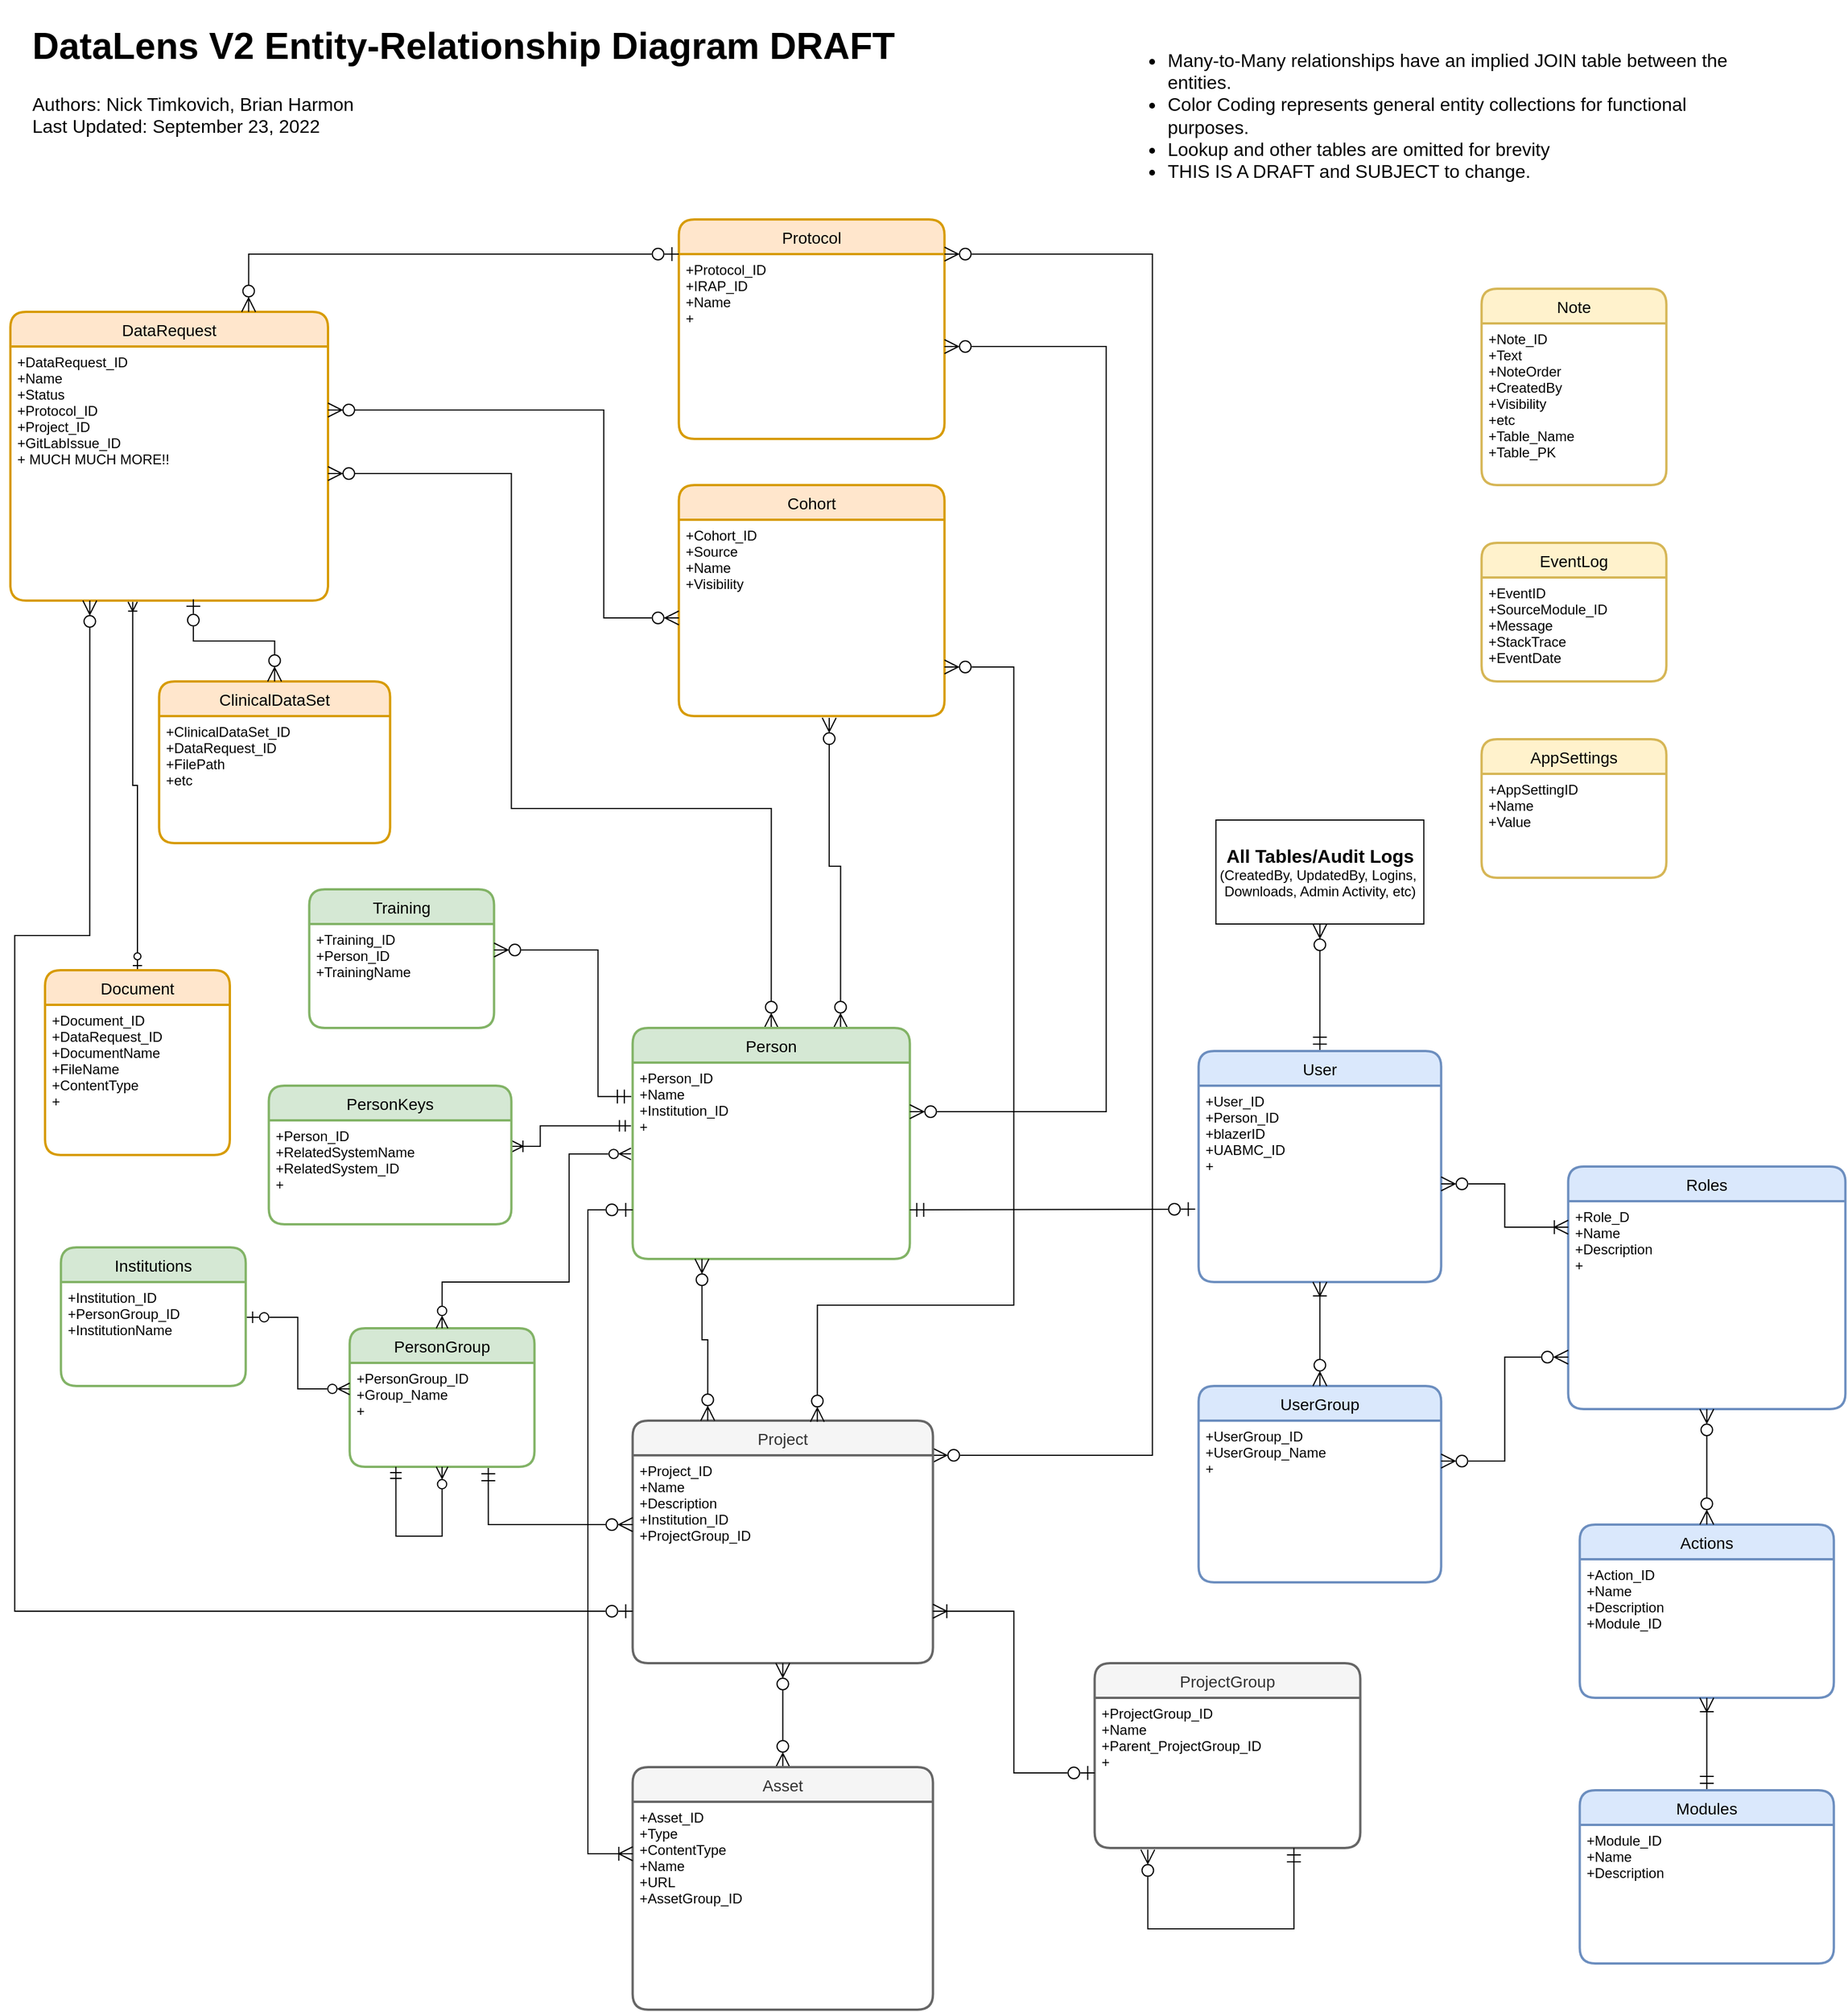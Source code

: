 <mxfile version="20.3.7" type="github" pages="2">
  <diagram name="Expanded with no Junction Tables" id="8U2ju1AjeIGWJlGFXqfS">
    <mxGraphModel dx="1192" dy="988" grid="1" gridSize="10" guides="1" tooltips="1" connect="1" arrows="1" fold="1" page="1" pageScale="1" pageWidth="850" pageHeight="1100" math="0" shadow="0">
      <root>
        <mxCell id="6WNyit8LNiHGm0m6bphD-0" />
        <mxCell id="6WNyit8LNiHGm0m6bphD-1" parent="6WNyit8LNiHGm0m6bphD-0" />
        <mxCell id="6WNyit8LNiHGm0m6bphD-2" value="DataRequest" style="swimlane;childLayout=stackLayout;horizontal=1;startSize=30;horizontalStack=0;rounded=1;fontSize=14;fontStyle=0;strokeWidth=2;resizeParent=0;resizeLast=1;shadow=0;dashed=0;align=center;fillColor=#ffe6cc;strokeColor=#d79b00;" parent="6WNyit8LNiHGm0m6bphD-1" vertex="1">
          <mxGeometry x="60" y="290" width="275" height="250" as="geometry" />
        </mxCell>
        <mxCell id="6WNyit8LNiHGm0m6bphD-3" value="+DataRequest_ID&#xa;+Name&#xa;+Status&#xa;+Protocol_ID&#xa;+Project_ID&#xa;+GitLabIssue_ID&#xa;+ MUCH MUCH MORE!!" style="align=left;strokeColor=none;fillColor=none;spacingLeft=4;fontSize=12;verticalAlign=top;resizable=0;rotatable=0;part=1;" parent="6WNyit8LNiHGm0m6bphD-2" vertex="1">
          <mxGeometry y="30" width="275" height="220" as="geometry" />
        </mxCell>
        <mxCell id="6WNyit8LNiHGm0m6bphD-4" value="Protocol" style="swimlane;childLayout=stackLayout;horizontal=1;startSize=30;horizontalStack=0;rounded=1;fontSize=14;fontStyle=0;strokeWidth=2;resizeParent=0;resizeLast=1;shadow=0;dashed=0;align=center;fillColor=#ffe6cc;strokeColor=#d79b00;" parent="6WNyit8LNiHGm0m6bphD-1" vertex="1">
          <mxGeometry x="638.75" y="210" width="230" height="190" as="geometry" />
        </mxCell>
        <mxCell id="6WNyit8LNiHGm0m6bphD-5" value="+Protocol_ID&#xa;+IRAP_ID&#xa;+Name&#xa;+" style="align=left;strokeColor=none;fillColor=none;spacingLeft=4;fontSize=12;verticalAlign=top;resizable=0;rotatable=0;part=1;" parent="6WNyit8LNiHGm0m6bphD-4" vertex="1">
          <mxGeometry y="30" width="230" height="160" as="geometry" />
        </mxCell>
        <mxCell id="6WNyit8LNiHGm0m6bphD-6" value="Cohort" style="swimlane;childLayout=stackLayout;horizontal=1;startSize=30;horizontalStack=0;rounded=1;fontSize=14;fontStyle=0;strokeWidth=2;resizeParent=0;resizeLast=1;shadow=0;dashed=0;align=center;fillColor=#ffe6cc;strokeColor=#d79b00;" parent="6WNyit8LNiHGm0m6bphD-1" vertex="1">
          <mxGeometry x="638.75" y="440" width="230" height="200" as="geometry" />
        </mxCell>
        <mxCell id="6WNyit8LNiHGm0m6bphD-7" value="+Cohort_ID&#xa;+Source&#xa;+Name&#xa;+Visibility" style="align=left;strokeColor=none;fillColor=none;spacingLeft=4;fontSize=12;verticalAlign=top;resizable=0;rotatable=0;part=1;" parent="6WNyit8LNiHGm0m6bphD-6" vertex="1">
          <mxGeometry y="30" width="230" height="170" as="geometry" />
        </mxCell>
        <mxCell id="6WNyit8LNiHGm0m6bphD-8" style="edgeStyle=orthogonalEdgeStyle;rounded=0;orthogonalLoop=1;jettySize=auto;html=1;exitX=0.5;exitY=0;exitDx=0;exitDy=0;entryX=1;entryY=0.5;entryDx=0;entryDy=0;startArrow=ERzeroToMany;startFill=0;endArrow=ERzeroToMany;endFill=0;endSize=10;startSize=10;" parent="6WNyit8LNiHGm0m6bphD-1" source="6WNyit8LNiHGm0m6bphD-10" target="6WNyit8LNiHGm0m6bphD-3" edge="1">
          <mxGeometry relative="1" as="geometry">
            <mxPoint x="718.75" y="820" as="targetPoint" />
            <Array as="points">
              <mxPoint x="718.75" y="720" />
              <mxPoint x="493.75" y="720" />
              <mxPoint x="493.75" y="430" />
            </Array>
          </mxGeometry>
        </mxCell>
        <mxCell id="6WNyit8LNiHGm0m6bphD-9" style="edgeStyle=orthogonalEdgeStyle;rounded=0;orthogonalLoop=1;jettySize=auto;html=1;exitX=0.75;exitY=0;exitDx=0;exitDy=0;entryX=0.566;entryY=1.009;entryDx=0;entryDy=0;startArrow=ERzeroToMany;startFill=0;endArrow=ERzeroToMany;endFill=0;entryPerimeter=0;endSize=10;startSize=10;" parent="6WNyit8LNiHGm0m6bphD-1" source="6WNyit8LNiHGm0m6bphD-10" target="6WNyit8LNiHGm0m6bphD-7" edge="1">
          <mxGeometry relative="1" as="geometry">
            <mxPoint x="1068.75" y="580" as="targetPoint" />
            <Array as="points">
              <mxPoint x="778.75" y="770" />
              <mxPoint x="768.75" y="770" />
            </Array>
          </mxGeometry>
        </mxCell>
        <mxCell id="6WNyit8LNiHGm0m6bphD-10" value="Person" style="swimlane;childLayout=stackLayout;horizontal=1;startSize=30;horizontalStack=0;rounded=1;fontSize=14;fontStyle=0;strokeWidth=2;resizeParent=0;resizeLast=1;shadow=0;dashed=0;align=center;fillColor=#d5e8d4;strokeColor=#82b366;" parent="6WNyit8LNiHGm0m6bphD-1" vertex="1">
          <mxGeometry x="598.75" y="910" width="240" height="200" as="geometry" />
        </mxCell>
        <mxCell id="6WNyit8LNiHGm0m6bphD-11" value="+Person_ID&#xa;+Name&#xa;+Institution_ID&#xa;+" style="align=left;strokeColor=none;fillColor=none;spacingLeft=4;fontSize=12;verticalAlign=top;resizable=0;rotatable=0;part=1;" parent="6WNyit8LNiHGm0m6bphD-10" vertex="1">
          <mxGeometry y="30" width="240" height="170" as="geometry" />
        </mxCell>
        <mxCell id="6WNyit8LNiHGm0m6bphD-12" style="edgeStyle=orthogonalEdgeStyle;rounded=0;orthogonalLoop=1;jettySize=auto;html=1;exitX=0.5;exitY=0;exitDx=0;exitDy=0;startArrow=ERmandOne;startFill=0;endArrow=ERzeroToMany;endFill=0;entryX=0.5;entryY=1;entryDx=0;entryDy=0;endSize=10;startSize=10;" parent="6WNyit8LNiHGm0m6bphD-1" source="6WNyit8LNiHGm0m6bphD-13" target="6WNyit8LNiHGm0m6bphD-46" edge="1">
          <mxGeometry relative="1" as="geometry">
            <mxPoint x="848.75" y="1110" as="targetPoint" />
          </mxGeometry>
        </mxCell>
        <mxCell id="6WNyit8LNiHGm0m6bphD-13" value="User" style="swimlane;childLayout=stackLayout;horizontal=1;startSize=30;horizontalStack=0;rounded=1;fontSize=14;fontStyle=0;strokeWidth=2;resizeParent=0;resizeLast=1;shadow=0;dashed=0;align=center;fillColor=#dae8fc;strokeColor=#6c8ebf;" parent="6WNyit8LNiHGm0m6bphD-1" vertex="1">
          <mxGeometry x="1088.75" y="930" width="210" height="200" as="geometry" />
        </mxCell>
        <mxCell id="6WNyit8LNiHGm0m6bphD-14" value="+User_ID&#xa;+Person_ID&#xa;+blazerID&#xa;+UABMC_ID&#xa;+" style="align=left;strokeColor=none;fillColor=none;spacingLeft=4;fontSize=12;verticalAlign=top;resizable=0;rotatable=0;part=1;" parent="6WNyit8LNiHGm0m6bphD-13" vertex="1">
          <mxGeometry y="30" width="210" height="170" as="geometry" />
        </mxCell>
        <mxCell id="6WNyit8LNiHGm0m6bphD-15" style="edgeStyle=orthogonalEdgeStyle;rounded=0;orthogonalLoop=1;jettySize=auto;html=1;exitX=1;exitY=0;exitDx=0;exitDy=0;entryX=1;entryY=0;entryDx=0;entryDy=0;startArrow=ERzeroToMany;startFill=0;endArrow=ERzeroToMany;endFill=0;endSize=10;startSize=10;" parent="6WNyit8LNiHGm0m6bphD-1" source="6WNyit8LNiHGm0m6bphD-17" target="6WNyit8LNiHGm0m6bphD-5" edge="1">
          <mxGeometry relative="1" as="geometry">
            <Array as="points">
              <mxPoint x="1048.75" y="1280" />
              <mxPoint x="1048.75" y="240" />
            </Array>
            <mxPoint x="1308.75" y="310" as="targetPoint" />
          </mxGeometry>
        </mxCell>
        <mxCell id="6WNyit8LNiHGm0m6bphD-16" value="Project" style="swimlane;childLayout=stackLayout;horizontal=1;startSize=30;horizontalStack=0;rounded=1;fontSize=14;fontStyle=0;strokeWidth=2;resizeParent=0;resizeLast=1;shadow=0;dashed=0;align=center;fillColor=#f5f5f5;strokeColor=#666666;fontColor=#333333;" parent="6WNyit8LNiHGm0m6bphD-1" vertex="1">
          <mxGeometry x="598.75" y="1250" width="260" height="210" as="geometry" />
        </mxCell>
        <mxCell id="6WNyit8LNiHGm0m6bphD-17" value="+Project_ID&#xa;+Name&#xa;+Description&#xa;+Institution_ID&#xa;+ProjectGroup_ID" style="align=left;strokeColor=none;fillColor=none;spacingLeft=4;fontSize=12;verticalAlign=top;resizable=0;rotatable=0;part=1;" parent="6WNyit8LNiHGm0m6bphD-16" vertex="1">
          <mxGeometry y="30" width="260" height="180" as="geometry" />
        </mxCell>
        <mxCell id="6WNyit8LNiHGm0m6bphD-18" style="edgeStyle=orthogonalEdgeStyle;rounded=0;orthogonalLoop=1;jettySize=auto;html=1;exitX=0;exitY=0;exitDx=0;exitDy=0;entryX=0.75;entryY=0;entryDx=0;entryDy=0;startArrow=ERzeroToOne;startFill=0;endArrow=ERzeroToMany;endFill=0;strokeWidth=1;endSize=10;startSize=10;" parent="6WNyit8LNiHGm0m6bphD-1" source="6WNyit8LNiHGm0m6bphD-5" target="6WNyit8LNiHGm0m6bphD-2" edge="1">
          <mxGeometry relative="1" as="geometry">
            <Array as="points">
              <mxPoint x="266.75" y="240" />
            </Array>
          </mxGeometry>
        </mxCell>
        <mxCell id="6WNyit8LNiHGm0m6bphD-19" style="edgeStyle=orthogonalEdgeStyle;rounded=0;orthogonalLoop=1;jettySize=auto;html=1;startArrow=ERzeroToMany;startFill=0;endArrow=ERzeroToOne;endFill=0;entryX=0;entryY=0.75;entryDx=0;entryDy=0;exitX=0.25;exitY=1;exitDx=0;exitDy=0;endSize=10;startSize=10;" parent="6WNyit8LNiHGm0m6bphD-1" source="6WNyit8LNiHGm0m6bphD-3" target="6WNyit8LNiHGm0m6bphD-17" edge="1">
          <mxGeometry relative="1" as="geometry">
            <Array as="points">
              <mxPoint x="128.75" y="830" />
              <mxPoint x="63.75" y="830" />
              <mxPoint x="63.75" y="1415" />
            </Array>
            <mxPoint x="278.75" y="760" as="sourcePoint" />
            <mxPoint x="698.75" y="1550" as="targetPoint" />
          </mxGeometry>
        </mxCell>
        <mxCell id="6WNyit8LNiHGm0m6bphD-20" style="edgeStyle=orthogonalEdgeStyle;rounded=0;orthogonalLoop=1;jettySize=auto;html=1;exitX=1;exitY=0.75;exitDx=0;exitDy=0;startArrow=ERmandOne;startFill=0;endArrow=ERzeroToOne;endFill=0;entryX=-0.014;entryY=0.629;entryDx=0;entryDy=0;entryPerimeter=0;endSize=10;startSize=10;" parent="6WNyit8LNiHGm0m6bphD-1" source="6WNyit8LNiHGm0m6bphD-11" target="6WNyit8LNiHGm0m6bphD-14" edge="1">
          <mxGeometry relative="1" as="geometry">
            <mxPoint x="978.75" y="1110" as="targetPoint" />
            <Array as="points">
              <mxPoint x="1085.75" y="1068" />
            </Array>
          </mxGeometry>
        </mxCell>
        <mxCell id="6WNyit8LNiHGm0m6bphD-24" style="edgeStyle=orthogonalEdgeStyle;rounded=0;orthogonalLoop=1;jettySize=auto;html=1;exitX=0.5;exitY=0;exitDx=0;exitDy=0;startArrow=ERzeroToMany;startFill=0;endArrow=ERzeroToMany;endFill=0;entryX=0.5;entryY=1;entryDx=0;entryDy=0;endSize=10;startSize=10;" parent="6WNyit8LNiHGm0m6bphD-1" source="6WNyit8LNiHGm0m6bphD-25" target="6WNyit8LNiHGm0m6bphD-17" edge="1">
          <mxGeometry relative="1" as="geometry">
            <mxPoint x="898.75" y="1940" as="targetPoint" />
          </mxGeometry>
        </mxCell>
        <mxCell id="6WNyit8LNiHGm0m6bphD-25" value="Asset" style="swimlane;childLayout=stackLayout;horizontal=1;startSize=30;horizontalStack=0;rounded=1;fontSize=14;fontStyle=0;strokeWidth=2;resizeParent=0;resizeLast=1;shadow=0;dashed=0;align=center;fillColor=#f5f5f5;strokeColor=#666666;fontColor=#333333;" parent="6WNyit8LNiHGm0m6bphD-1" vertex="1">
          <mxGeometry x="598.75" y="1550" width="260" height="210" as="geometry" />
        </mxCell>
        <mxCell id="6WNyit8LNiHGm0m6bphD-26" value="+Asset_ID&#xa;+Type&#xa;+ContentType&#xa;+Name&#xa;+URL&#xa;+AssetGroup_ID" style="align=left;strokeColor=none;fillColor=none;spacingLeft=4;fontSize=12;verticalAlign=top;resizable=0;rotatable=0;part=1;" parent="6WNyit8LNiHGm0m6bphD-25" vertex="1">
          <mxGeometry y="30" width="260" height="180" as="geometry" />
        </mxCell>
        <mxCell id="6WNyit8LNiHGm0m6bphD-32" style="edgeStyle=orthogonalEdgeStyle;rounded=0;orthogonalLoop=1;jettySize=auto;html=1;exitX=1;exitY=0.25;exitDx=0;exitDy=0;entryX=1;entryY=0.5;entryDx=0;entryDy=0;startArrow=ERzeroToMany;startFill=0;endArrow=ERzeroToMany;endFill=0;endSize=10;startSize=10;" parent="6WNyit8LNiHGm0m6bphD-1" source="6WNyit8LNiHGm0m6bphD-11" target="6WNyit8LNiHGm0m6bphD-5" edge="1">
          <mxGeometry relative="1" as="geometry">
            <Array as="points">
              <mxPoint x="1008.75" y="983" />
              <mxPoint x="1008.75" y="320" />
            </Array>
            <mxPoint x="1158.75" y="62.5" as="targetPoint" />
          </mxGeometry>
        </mxCell>
        <mxCell id="6WNyit8LNiHGm0m6bphD-34" value="ProjectGroup" style="swimlane;childLayout=stackLayout;horizontal=1;startSize=30;horizontalStack=0;rounded=1;fontSize=14;fontStyle=0;strokeWidth=2;resizeParent=0;resizeLast=1;shadow=0;dashed=0;align=center;fillColor=#f5f5f5;strokeColor=#666666;fontColor=#333333;" parent="6WNyit8LNiHGm0m6bphD-1" vertex="1">
          <mxGeometry x="998.75" y="1460" width="230" height="160" as="geometry" />
        </mxCell>
        <mxCell id="6WNyit8LNiHGm0m6bphD-35" value="+ProjectGroup_ID&#xa;+Name&#xa;+Parent_ProjectGroup_ID&#xa;+" style="align=left;strokeColor=none;fillColor=none;spacingLeft=4;fontSize=12;verticalAlign=top;resizable=0;rotatable=0;part=1;" parent="6WNyit8LNiHGm0m6bphD-34" vertex="1">
          <mxGeometry y="30" width="230" height="130" as="geometry" />
        </mxCell>
        <mxCell id="6WNyit8LNiHGm0m6bphD-36" style="edgeStyle=orthogonalEdgeStyle;rounded=0;orthogonalLoop=1;jettySize=auto;html=1;exitX=0.75;exitY=1;exitDx=0;exitDy=0;entryX=0.2;entryY=1.011;entryDx=0;entryDy=0;entryPerimeter=0;startArrow=ERmandOne;startFill=0;endArrow=ERzeroToMany;endFill=0;endSize=10;startSize=10;" parent="6WNyit8LNiHGm0m6bphD-34" source="6WNyit8LNiHGm0m6bphD-35" target="6WNyit8LNiHGm0m6bphD-35" edge="1">
          <mxGeometry relative="1" as="geometry">
            <Array as="points">
              <mxPoint x="173" y="230" />
              <mxPoint x="46" y="230" />
            </Array>
          </mxGeometry>
        </mxCell>
        <mxCell id="6WNyit8LNiHGm0m6bphD-37" style="edgeStyle=orthogonalEdgeStyle;rounded=0;orthogonalLoop=1;jettySize=auto;html=1;entryX=1;entryY=0.75;entryDx=0;entryDy=0;startArrow=ERzeroToOne;startFill=0;endArrow=ERoneToMany;endFill=0;endSize=10;startSize=10;" parent="6WNyit8LNiHGm0m6bphD-1" source="6WNyit8LNiHGm0m6bphD-35" target="6WNyit8LNiHGm0m6bphD-17" edge="1">
          <mxGeometry relative="1" as="geometry">
            <mxPoint x="1178.75" y="1700" as="sourcePoint" />
            <Array as="points" />
          </mxGeometry>
        </mxCell>
        <mxCell id="6WNyit8LNiHGm0m6bphD-38" style="edgeStyle=orthogonalEdgeStyle;rounded=0;orthogonalLoop=1;jettySize=auto;html=1;exitX=0;exitY=0.5;exitDx=0;exitDy=0;entryX=1;entryY=0.25;entryDx=0;entryDy=0;startArrow=ERzeroToMany;startFill=0;endArrow=ERzeroToMany;endFill=0;endSize=10;startSize=10;" parent="6WNyit8LNiHGm0m6bphD-1" source="6WNyit8LNiHGm0m6bphD-7" target="6WNyit8LNiHGm0m6bphD-3" edge="1">
          <mxGeometry relative="1" as="geometry">
            <Array as="points">
              <mxPoint x="573.75" y="555" />
              <mxPoint x="573.75" y="375" />
            </Array>
            <mxPoint x="378.75" y="516.02" as="sourcePoint" />
          </mxGeometry>
        </mxCell>
        <mxCell id="6WNyit8LNiHGm0m6bphD-44" style="edgeStyle=orthogonalEdgeStyle;rounded=0;orthogonalLoop=1;jettySize=auto;html=1;entryX=0.25;entryY=1;entryDx=0;entryDy=0;startArrow=ERzeroToMany;startFill=0;endArrow=ERzeroToMany;endFill=0;exitX=0.25;exitY=0;exitDx=0;exitDy=0;endSize=10;startSize=10;" parent="6WNyit8LNiHGm0m6bphD-1" source="6WNyit8LNiHGm0m6bphD-16" target="6WNyit8LNiHGm0m6bphD-11" edge="1">
          <mxGeometry relative="1" as="geometry">
            <mxPoint x="778.75" y="1560" as="sourcePoint" />
            <Array as="points">
              <mxPoint x="663.75" y="1180" />
              <mxPoint x="658.75" y="1180" />
            </Array>
          </mxGeometry>
        </mxCell>
        <mxCell id="6WNyit8LNiHGm0m6bphD-46" value="&lt;font style=&quot;font-size: 16px;&quot;&gt;&lt;b&gt;All Tables/Audit Logs&lt;/b&gt;&lt;/font&gt;&lt;br&gt;(CreatedBy, UpdatedBy, Logins,&amp;nbsp;&lt;br&gt;Downloads, Admin Activity, etc)" style="whiteSpace=wrap;html=1;align=center;" parent="6WNyit8LNiHGm0m6bphD-1" vertex="1">
          <mxGeometry x="1103.75" y="730" width="180" height="90" as="geometry" />
        </mxCell>
        <mxCell id="6WNyit8LNiHGm0m6bphD-53" style="edgeStyle=orthogonalEdgeStyle;rounded=0;orthogonalLoop=1;jettySize=auto;html=1;exitX=0.75;exitY=1;exitDx=0;exitDy=0;startArrow=ERmandOne;startFill=0;endArrow=ERzeroToMany;endFill=0;endSize=10;startSize=10;" parent="6WNyit8LNiHGm0m6bphD-1" source="6WNyit8LNiHGm0m6bphD-55" edge="1">
          <mxGeometry relative="1" as="geometry">
            <Array as="points">
              <mxPoint x="473.75" y="1340" />
            </Array>
            <mxPoint x="598.75" y="1340" as="targetPoint" />
          </mxGeometry>
        </mxCell>
        <mxCell id="6WNyit8LNiHGm0m6bphD-54" value="PersonGroup" style="swimlane;childLayout=stackLayout;horizontal=1;startSize=30;horizontalStack=0;rounded=1;fontSize=14;fontStyle=0;strokeWidth=2;resizeParent=0;resizeLast=1;shadow=0;dashed=0;align=center;fillColor=#d5e8d4;strokeColor=#82b366;" parent="6WNyit8LNiHGm0m6bphD-1" vertex="1">
          <mxGeometry x="353.75" y="1170" width="160" height="120" as="geometry" />
        </mxCell>
        <mxCell id="6WNyit8LNiHGm0m6bphD-55" value="+PersonGroup_ID&#xa;+Group_Name&#xa;+" style="align=left;strokeColor=none;fillColor=none;spacingLeft=4;fontSize=12;verticalAlign=top;resizable=0;rotatable=0;part=1;" parent="6WNyit8LNiHGm0m6bphD-54" vertex="1">
          <mxGeometry y="30" width="160" height="90" as="geometry" />
        </mxCell>
        <mxCell id="_QqhRSo4SAw-zWMHxrnN-0" style="edgeStyle=orthogonalEdgeStyle;rounded=0;orthogonalLoop=1;jettySize=auto;html=1;exitX=0.5;exitY=1;exitDx=0;exitDy=0;entryX=0.25;entryY=1;entryDx=0;entryDy=0;strokeWidth=1;fontSize=16;startArrow=ERzeroToMany;startFill=0;endArrow=ERmandOne;endFill=0;startSize=8;endSize=8;" parent="6WNyit8LNiHGm0m6bphD-54" source="6WNyit8LNiHGm0m6bphD-55" target="6WNyit8LNiHGm0m6bphD-55" edge="1">
          <mxGeometry relative="1" as="geometry">
            <Array as="points">
              <mxPoint x="80" y="180" />
              <mxPoint x="40" y="180" />
            </Array>
          </mxGeometry>
        </mxCell>
        <mxCell id="6WNyit8LNiHGm0m6bphD-58" style="edgeStyle=orthogonalEdgeStyle;rounded=0;orthogonalLoop=1;jettySize=auto;html=1;entryX=0.5;entryY=0;entryDx=0;entryDy=0;startArrow=ERzeroToMany;startFill=0;endArrow=ERzeroToMany;endFill=0;exitX=-0.006;exitY=0.465;exitDx=0;exitDy=0;exitPerimeter=0;endSize=8;startSize=8;" parent="6WNyit8LNiHGm0m6bphD-1" source="6WNyit8LNiHGm0m6bphD-11" target="6WNyit8LNiHGm0m6bphD-54" edge="1">
          <mxGeometry relative="1" as="geometry">
            <Array as="points">
              <mxPoint x="543.75" y="1019" />
              <mxPoint x="543.75" y="1130" />
              <mxPoint x="433.75" y="1130" />
            </Array>
            <mxPoint x="578.75" y="1050" as="sourcePoint" />
            <mxPoint x="478.75" y="1020" as="targetPoint" />
          </mxGeometry>
        </mxCell>
        <mxCell id="6WNyit8LNiHGm0m6bphD-64" style="edgeStyle=orthogonalEdgeStyle;rounded=0;orthogonalLoop=1;jettySize=auto;html=1;entryX=1;entryY=0.75;entryDx=0;entryDy=0;startArrow=ERzeroToMany;startFill=0;endArrow=ERzeroToMany;endFill=0;exitX=0.615;exitY=0.005;exitDx=0;exitDy=0;exitPerimeter=0;endSize=10;startSize=10;" parent="6WNyit8LNiHGm0m6bphD-1" source="6WNyit8LNiHGm0m6bphD-16" target="6WNyit8LNiHGm0m6bphD-7" edge="1">
          <mxGeometry relative="1" as="geometry">
            <Array as="points">
              <mxPoint x="758.75" y="1150" />
              <mxPoint x="928.75" y="1150" />
              <mxPoint x="928.75" y="598" />
            </Array>
            <mxPoint x="888.75" y="1560" as="sourcePoint" />
            <mxPoint x="1028.75" y="752.5" as="targetPoint" />
          </mxGeometry>
        </mxCell>
        <mxCell id="6WNyit8LNiHGm0m6bphD-66" value="ClinicalDataSet" style="swimlane;childLayout=stackLayout;horizontal=1;startSize=30;horizontalStack=0;rounded=1;fontSize=14;fontStyle=0;strokeWidth=2;resizeParent=0;resizeLast=1;shadow=0;dashed=0;align=center;fillColor=#ffe6cc;strokeColor=#d79b00;" parent="6WNyit8LNiHGm0m6bphD-1" vertex="1">
          <mxGeometry x="188.75" y="610" width="200" height="140" as="geometry" />
        </mxCell>
        <mxCell id="6WNyit8LNiHGm0m6bphD-67" value="+ClinicalDataSet_ID&#xa;+DataRequest_ID&#xa;+FilePath&#xa;+etc" style="align=left;strokeColor=none;fillColor=none;spacingLeft=4;fontSize=12;verticalAlign=top;resizable=0;rotatable=0;part=1;" parent="6WNyit8LNiHGm0m6bphD-66" vertex="1">
          <mxGeometry y="30" width="200" height="110" as="geometry" />
        </mxCell>
        <mxCell id="6WNyit8LNiHGm0m6bphD-68" style="edgeStyle=orthogonalEdgeStyle;rounded=0;orthogonalLoop=1;jettySize=auto;html=1;entryX=0.5;entryY=0;entryDx=0;entryDy=0;startArrow=ERzeroToOne;startFill=0;endArrow=ERzeroToMany;endFill=0;endSize=10;startSize=10;exitX=0.576;exitY=0.995;exitDx=0;exitDy=0;exitPerimeter=0;" parent="6WNyit8LNiHGm0m6bphD-1" source="6WNyit8LNiHGm0m6bphD-3" target="6WNyit8LNiHGm0m6bphD-66" edge="1">
          <mxGeometry relative="1" as="geometry" />
        </mxCell>
        <mxCell id="6WNyit8LNiHGm0m6bphD-69" value="Note" style="swimlane;childLayout=stackLayout;horizontal=1;startSize=30;horizontalStack=0;rounded=1;fontSize=14;fontStyle=0;strokeWidth=2;resizeParent=0;resizeLast=1;shadow=0;dashed=0;align=center;fillColor=#fff2cc;strokeColor=#d6b656;" parent="6WNyit8LNiHGm0m6bphD-1" vertex="1">
          <mxGeometry x="1333.75" y="270" width="160" height="170" as="geometry" />
        </mxCell>
        <mxCell id="6WNyit8LNiHGm0m6bphD-70" value="+Note_ID&#xa;+Text&#xa;+NoteOrder&#xa;+CreatedBy&#xa;+Visibility&#xa;+etc&#xa;+Table_Name&#xa;+Table_PK" style="align=left;strokeColor=none;fillColor=none;spacingLeft=4;fontSize=12;verticalAlign=top;resizable=0;rotatable=0;part=1;" parent="6WNyit8LNiHGm0m6bphD-69" vertex="1">
          <mxGeometry y="30" width="160" height="140" as="geometry" />
        </mxCell>
        <mxCell id="6WNyit8LNiHGm0m6bphD-71" value="EventLog" style="swimlane;childLayout=stackLayout;horizontal=1;startSize=30;horizontalStack=0;rounded=1;fontSize=14;fontStyle=0;strokeWidth=2;resizeParent=0;resizeLast=1;shadow=0;dashed=0;align=center;fillColor=#fff2cc;strokeColor=#d6b656;" parent="6WNyit8LNiHGm0m6bphD-1" vertex="1">
          <mxGeometry x="1333.75" y="490" width="160" height="120" as="geometry" />
        </mxCell>
        <mxCell id="6WNyit8LNiHGm0m6bphD-72" value="+EventID&#xa;+SourceModule_ID&#xa;+Message&#xa;+StackTrace&#xa;+EventDate" style="align=left;strokeColor=none;fillColor=none;spacingLeft=4;fontSize=12;verticalAlign=top;resizable=0;rotatable=0;part=1;" parent="6WNyit8LNiHGm0m6bphD-71" vertex="1">
          <mxGeometry y="30" width="160" height="90" as="geometry" />
        </mxCell>
        <mxCell id="6WNyit8LNiHGm0m6bphD-73" value="AppSettings" style="swimlane;childLayout=stackLayout;horizontal=1;startSize=30;horizontalStack=0;rounded=1;fontSize=14;fontStyle=0;strokeWidth=2;resizeParent=0;resizeLast=1;shadow=0;dashed=0;align=center;fillColor=#fff2cc;strokeColor=#d6b656;" parent="6WNyit8LNiHGm0m6bphD-1" vertex="1">
          <mxGeometry x="1333.75" y="660" width="160" height="120" as="geometry" />
        </mxCell>
        <mxCell id="6WNyit8LNiHGm0m6bphD-74" value="+AppSettingID&#xa;+Name&#xa;+Value" style="align=left;strokeColor=none;fillColor=none;spacingLeft=4;fontSize=12;verticalAlign=top;resizable=0;rotatable=0;part=1;" parent="6WNyit8LNiHGm0m6bphD-73" vertex="1">
          <mxGeometry y="30" width="160" height="90" as="geometry" />
        </mxCell>
        <mxCell id="6WNyit8LNiHGm0m6bphD-77" value="UserGroup" style="swimlane;childLayout=stackLayout;horizontal=1;startSize=30;horizontalStack=0;rounded=1;fontSize=14;fontStyle=0;strokeWidth=2;resizeParent=0;resizeLast=1;shadow=0;dashed=0;align=center;fillColor=#dae8fc;strokeColor=#6c8ebf;" parent="6WNyit8LNiHGm0m6bphD-1" vertex="1">
          <mxGeometry x="1088.75" y="1220" width="210" height="170" as="geometry" />
        </mxCell>
        <mxCell id="6WNyit8LNiHGm0m6bphD-78" value="+UserGroup_ID&#xa;+UserGroup_Name&#xa;+" style="align=left;strokeColor=none;fillColor=none;spacingLeft=4;fontSize=12;verticalAlign=top;resizable=0;rotatable=0;part=1;" parent="6WNyit8LNiHGm0m6bphD-77" vertex="1">
          <mxGeometry y="30" width="210" height="140" as="geometry" />
        </mxCell>
        <mxCell id="6WNyit8LNiHGm0m6bphD-79" value="Institutions" style="swimlane;childLayout=stackLayout;horizontal=1;startSize=30;horizontalStack=0;rounded=1;fontSize=14;fontStyle=0;strokeWidth=2;resizeParent=0;resizeLast=1;shadow=0;dashed=0;align=center;fillColor=#d5e8d4;strokeColor=#82b366;" parent="6WNyit8LNiHGm0m6bphD-1" vertex="1">
          <mxGeometry x="103.75" y="1100" width="160" height="120" as="geometry" />
        </mxCell>
        <mxCell id="6WNyit8LNiHGm0m6bphD-80" value="+Institution_ID&#xa;+PersonGroup_ID&#xa;+InstitutionName" style="align=left;strokeColor=none;fillColor=none;spacingLeft=4;fontSize=12;verticalAlign=top;resizable=0;rotatable=0;part=1;" parent="6WNyit8LNiHGm0m6bphD-79" vertex="1">
          <mxGeometry y="30" width="160" height="90" as="geometry" />
        </mxCell>
        <mxCell id="6WNyit8LNiHGm0m6bphD-81" style="edgeStyle=orthogonalEdgeStyle;rounded=0;orthogonalLoop=1;jettySize=auto;html=1;exitX=0;exitY=0.25;exitDx=0;exitDy=0;entryX=1.006;entryY=0.339;entryDx=0;entryDy=0;entryPerimeter=0;endArrow=ERzeroToOne;endFill=0;startArrow=ERzeroToMany;startFill=0;endSize=8;startSize=8;" parent="6WNyit8LNiHGm0m6bphD-1" source="6WNyit8LNiHGm0m6bphD-55" target="6WNyit8LNiHGm0m6bphD-80" edge="1">
          <mxGeometry relative="1" as="geometry" />
        </mxCell>
        <mxCell id="kNtxa8KgRnWtaM6EZl-c-0" value="Training" style="swimlane;childLayout=stackLayout;horizontal=1;startSize=30;horizontalStack=0;rounded=1;fontSize=14;fontStyle=0;strokeWidth=2;resizeParent=0;resizeLast=1;shadow=0;dashed=0;align=center;fillColor=#d5e8d4;strokeColor=#82b366;" parent="6WNyit8LNiHGm0m6bphD-1" vertex="1">
          <mxGeometry x="318.75" y="790" width="160" height="120" as="geometry" />
        </mxCell>
        <mxCell id="kNtxa8KgRnWtaM6EZl-c-1" value="+Training_ID&#xa;+Person_ID&#xa;+TrainingName" style="align=left;strokeColor=none;fillColor=none;spacingLeft=4;fontSize=12;verticalAlign=top;resizable=0;rotatable=0;part=1;" parent="kNtxa8KgRnWtaM6EZl-c-0" vertex="1">
          <mxGeometry y="30" width="160" height="90" as="geometry" />
        </mxCell>
        <mxCell id="kNtxa8KgRnWtaM6EZl-c-2" style="edgeStyle=orthogonalEdgeStyle;rounded=0;orthogonalLoop=1;jettySize=auto;html=1;exitX=1;exitY=0.25;exitDx=0;exitDy=0;entryX=-0.005;entryY=0.173;entryDx=0;entryDy=0;entryPerimeter=0;startArrow=ERzeroToMany;startFill=0;endArrow=ERmandOne;endFill=0;endSize=10;startSize=10;" parent="6WNyit8LNiHGm0m6bphD-1" source="kNtxa8KgRnWtaM6EZl-c-1" target="6WNyit8LNiHGm0m6bphD-11" edge="1">
          <mxGeometry relative="1" as="geometry">
            <Array as="points">
              <mxPoint x="568.75" y="842" />
              <mxPoint x="568.75" y="969" />
            </Array>
          </mxGeometry>
        </mxCell>
        <mxCell id="kNtxa8KgRnWtaM6EZl-c-5" style="edgeStyle=orthogonalEdgeStyle;rounded=0;orthogonalLoop=1;jettySize=auto;html=1;entryX=-0.006;entryY=0.322;entryDx=0;entryDy=0;entryPerimeter=0;startArrow=ERoneToMany;startFill=0;endArrow=ERmandOne;endFill=0;exitX=1;exitY=0.25;exitDx=0;exitDy=0;endSize=8;startSize=8;" parent="6WNyit8LNiHGm0m6bphD-1" source="kNtxa8KgRnWtaM6EZl-c-4" target="6WNyit8LNiHGm0m6bphD-11" edge="1">
          <mxGeometry relative="1" as="geometry">
            <mxPoint x="523.75" y="1040" as="sourcePoint" />
            <Array as="points">
              <mxPoint x="518.75" y="1013" />
              <mxPoint x="518.75" y="995" />
            </Array>
          </mxGeometry>
        </mxCell>
        <mxCell id="kNtxa8KgRnWtaM6EZl-c-3" value="PersonKeys" style="swimlane;childLayout=stackLayout;horizontal=1;startSize=30;horizontalStack=0;rounded=1;fontSize=14;fontStyle=0;strokeWidth=2;resizeParent=0;resizeLast=1;shadow=0;dashed=0;align=center;fillColor=#d5e8d4;strokeColor=#82b366;" parent="6WNyit8LNiHGm0m6bphD-1" vertex="1">
          <mxGeometry x="283.75" y="960" width="210" height="120" as="geometry" />
        </mxCell>
        <mxCell id="kNtxa8KgRnWtaM6EZl-c-4" value="+Person_ID&#xa;+RelatedSystemName&#xa;+RelatedSystem_ID&#xa;+" style="align=left;strokeColor=none;fillColor=none;spacingLeft=4;fontSize=12;verticalAlign=top;resizable=0;rotatable=0;part=1;" parent="kNtxa8KgRnWtaM6EZl-c-3" vertex="1">
          <mxGeometry y="30" width="210" height="90" as="geometry" />
        </mxCell>
        <mxCell id="kNtxa8KgRnWtaM6EZl-c-6" value="Roles" style="swimlane;childLayout=stackLayout;horizontal=1;startSize=30;horizontalStack=0;rounded=1;fontSize=14;fontStyle=0;strokeWidth=2;resizeParent=0;resizeLast=1;shadow=0;dashed=0;align=center;fillColor=#dae8fc;strokeColor=#6c8ebf;" parent="6WNyit8LNiHGm0m6bphD-1" vertex="1">
          <mxGeometry x="1408.75" y="1030" width="240" height="210" as="geometry" />
        </mxCell>
        <mxCell id="kNtxa8KgRnWtaM6EZl-c-7" value="+Role_D&#xa;+Name&#xa;+Description&#xa;+" style="align=left;strokeColor=none;fillColor=none;spacingLeft=4;fontSize=12;verticalAlign=top;resizable=0;rotatable=0;part=1;" parent="kNtxa8KgRnWtaM6EZl-c-6" vertex="1">
          <mxGeometry y="30" width="240" height="180" as="geometry" />
        </mxCell>
        <mxCell id="kNtxa8KgRnWtaM6EZl-c-8" style="edgeStyle=orthogonalEdgeStyle;rounded=0;orthogonalLoop=1;jettySize=auto;html=1;exitX=1;exitY=0.5;exitDx=0;exitDy=0;entryX=0;entryY=0.25;entryDx=0;entryDy=0;startArrow=ERzeroToMany;startFill=0;endArrow=ERoneToMany;endFill=0;endSize=10;startSize=10;" parent="6WNyit8LNiHGm0m6bphD-1" source="6WNyit8LNiHGm0m6bphD-14" target="kNtxa8KgRnWtaM6EZl-c-6" edge="1">
          <mxGeometry relative="1" as="geometry" />
        </mxCell>
        <mxCell id="kNtxa8KgRnWtaM6EZl-c-9" style="edgeStyle=orthogonalEdgeStyle;rounded=0;orthogonalLoop=1;jettySize=auto;html=1;exitX=1;exitY=0.25;exitDx=0;exitDy=0;entryX=0;entryY=0.75;entryDx=0;entryDy=0;startArrow=ERzeroToMany;startFill=0;endArrow=ERzeroToMany;endFill=0;endSize=10;startSize=10;" parent="6WNyit8LNiHGm0m6bphD-1" source="6WNyit8LNiHGm0m6bphD-78" target="kNtxa8KgRnWtaM6EZl-c-7" edge="1">
          <mxGeometry relative="1" as="geometry" />
        </mxCell>
        <mxCell id="kNtxa8KgRnWtaM6EZl-c-10" style="edgeStyle=orthogonalEdgeStyle;rounded=0;orthogonalLoop=1;jettySize=auto;html=1;exitX=0.5;exitY=1;exitDx=0;exitDy=0;entryX=0.5;entryY=0;entryDx=0;entryDy=0;startArrow=ERoneToMany;startFill=0;endArrow=ERzeroToMany;endFill=0;endSize=10;startSize=10;" parent="6WNyit8LNiHGm0m6bphD-1" source="6WNyit8LNiHGm0m6bphD-14" target="6WNyit8LNiHGm0m6bphD-77" edge="1">
          <mxGeometry relative="1" as="geometry" />
        </mxCell>
        <mxCell id="kNtxa8KgRnWtaM6EZl-c-11" value="Actions" style="swimlane;childLayout=stackLayout;horizontal=1;startSize=30;horizontalStack=0;rounded=1;fontSize=14;fontStyle=0;strokeWidth=2;resizeParent=0;resizeLast=1;shadow=0;dashed=0;align=center;fillColor=#dae8fc;strokeColor=#6c8ebf;" parent="6WNyit8LNiHGm0m6bphD-1" vertex="1">
          <mxGeometry x="1418.75" y="1340" width="220" height="150" as="geometry" />
        </mxCell>
        <mxCell id="kNtxa8KgRnWtaM6EZl-c-12" value="+Action_ID&#xa;+Name&#xa;+Description&#xa;+Module_ID" style="align=left;strokeColor=none;fillColor=none;spacingLeft=4;fontSize=12;verticalAlign=top;resizable=0;rotatable=0;part=1;" parent="kNtxa8KgRnWtaM6EZl-c-11" vertex="1">
          <mxGeometry y="30" width="220" height="120" as="geometry" />
        </mxCell>
        <mxCell id="kNtxa8KgRnWtaM6EZl-c-15" style="edgeStyle=orthogonalEdgeStyle;rounded=0;orthogonalLoop=1;jettySize=auto;html=1;exitX=0.5;exitY=0;exitDx=0;exitDy=0;entryX=0.5;entryY=1;entryDx=0;entryDy=0;startArrow=ERmandOne;startFill=0;endArrow=ERoneToMany;endFill=0;endSize=10;startSize=10;" parent="6WNyit8LNiHGm0m6bphD-1" source="kNtxa8KgRnWtaM6EZl-c-13" target="kNtxa8KgRnWtaM6EZl-c-12" edge="1">
          <mxGeometry relative="1" as="geometry" />
        </mxCell>
        <mxCell id="kNtxa8KgRnWtaM6EZl-c-13" value="Modules" style="swimlane;childLayout=stackLayout;horizontal=1;startSize=30;horizontalStack=0;rounded=1;fontSize=14;fontStyle=0;strokeWidth=2;resizeParent=0;resizeLast=1;shadow=0;dashed=0;align=center;fillColor=#dae8fc;strokeColor=#6c8ebf;" parent="6WNyit8LNiHGm0m6bphD-1" vertex="1">
          <mxGeometry x="1418.75" y="1570" width="220" height="150" as="geometry" />
        </mxCell>
        <mxCell id="kNtxa8KgRnWtaM6EZl-c-14" value="+Module_ID&#xa;+Name&#xa;+Description" style="align=left;strokeColor=none;fillColor=none;spacingLeft=4;fontSize=12;verticalAlign=top;resizable=0;rotatable=0;part=1;" parent="kNtxa8KgRnWtaM6EZl-c-13" vertex="1">
          <mxGeometry y="30" width="220" height="120" as="geometry" />
        </mxCell>
        <mxCell id="kNtxa8KgRnWtaM6EZl-c-16" style="edgeStyle=orthogonalEdgeStyle;rounded=0;orthogonalLoop=1;jettySize=auto;html=1;exitX=0.5;exitY=1;exitDx=0;exitDy=0;entryX=0.5;entryY=0;entryDx=0;entryDy=0;startArrow=ERzeroToMany;startFill=0;endArrow=ERzeroToMany;endFill=0;endSize=10;startSize=10;" parent="6WNyit8LNiHGm0m6bphD-1" source="kNtxa8KgRnWtaM6EZl-c-7" target="kNtxa8KgRnWtaM6EZl-c-11" edge="1">
          <mxGeometry relative="1" as="geometry" />
        </mxCell>
        <mxCell id="sgAKTOr5KQW5sn3Kh9as-0" value="&lt;h1&gt;DataLens V2 Entity-Relationship Diagram DRAFT&lt;/h1&gt;&lt;p&gt;Authors: Nick Timkovich, Brian Harmon&lt;br&gt;Last Updated: September 23, 2022&lt;/p&gt;" style="text;html=1;strokeColor=none;fillColor=none;spacing=5;spacingTop=-20;whiteSpace=wrap;overflow=hidden;rounded=0;fontSize=16;" parent="6WNyit8LNiHGm0m6bphD-1" vertex="1">
          <mxGeometry x="73.75" y="30" width="876.25" height="120" as="geometry" />
        </mxCell>
        <mxCell id="sgAKTOr5KQW5sn3Kh9as-1" value="&lt;ul&gt;&lt;li&gt;Many-to-Many relationships have an implied JOIN table between the entities.&lt;/li&gt;&lt;li&gt;Color Coding represents general entity collections for functional purposes.&lt;/li&gt;&lt;li&gt;Lookup and other tables are omitted for brevity&lt;/li&gt;&lt;li&gt;THIS IS A DRAFT and SUBJECT to change.&lt;/li&gt;&lt;/ul&gt;" style="text;html=1;strokeColor=none;fillColor=none;align=left;verticalAlign=top;whiteSpace=wrap;rounded=0;fontSize=16;" parent="6WNyit8LNiHGm0m6bphD-1" vertex="1">
          <mxGeometry x="1020" y="40" width="530" height="150" as="geometry" />
        </mxCell>
        <mxCell id="YNVSqj-bpbSQ12SEADaX-2" style="edgeStyle=orthogonalEdgeStyle;rounded=0;orthogonalLoop=1;jettySize=auto;html=1;exitX=0.5;exitY=0;exitDx=0;exitDy=0;startArrow=ERzeroToOne;startFill=0;entryX=0.385;entryY=1.005;entryDx=0;entryDy=0;entryPerimeter=0;endArrow=ERoneToMany;endFill=0;" edge="1" parent="6WNyit8LNiHGm0m6bphD-1" source="YNVSqj-bpbSQ12SEADaX-0" target="6WNyit8LNiHGm0m6bphD-3">
          <mxGeometry relative="1" as="geometry" />
        </mxCell>
        <mxCell id="YNVSqj-bpbSQ12SEADaX-0" value="Document" style="swimlane;childLayout=stackLayout;horizontal=1;startSize=30;horizontalStack=0;rounded=1;fontSize=14;fontStyle=0;strokeWidth=2;resizeParent=0;resizeLast=1;shadow=0;dashed=0;align=center;fillColor=#ffe6cc;strokeColor=#d79b00;" vertex="1" parent="6WNyit8LNiHGm0m6bphD-1">
          <mxGeometry x="90" y="860" width="160" height="160" as="geometry" />
        </mxCell>
        <mxCell id="YNVSqj-bpbSQ12SEADaX-1" value="+Document_ID&#xa;+DataRequest_ID&#xa;+DocumentName&#xa;+FileName&#xa;+ContentType&#xa;+" style="align=left;strokeColor=none;fillColor=none;spacingLeft=4;fontSize=12;verticalAlign=top;resizable=0;rotatable=0;part=1;" vertex="1" parent="YNVSqj-bpbSQ12SEADaX-0">
          <mxGeometry y="30" width="160" height="130" as="geometry" />
        </mxCell>
        <mxCell id="YNVSqj-bpbSQ12SEADaX-3" style="edgeStyle=orthogonalEdgeStyle;rounded=0;orthogonalLoop=1;jettySize=auto;html=1;exitX=0;exitY=0.75;exitDx=0;exitDy=0;entryX=0;entryY=0.25;entryDx=0;entryDy=0;startArrow=ERzeroToOne;startFill=0;endArrow=ERoneToMany;endFill=0;endSize=10;startSize=10;" edge="1" parent="6WNyit8LNiHGm0m6bphD-1" source="6WNyit8LNiHGm0m6bphD-11" target="6WNyit8LNiHGm0m6bphD-26">
          <mxGeometry relative="1" as="geometry">
            <Array as="points">
              <mxPoint x="560" y="1068" />
              <mxPoint x="560" y="1625" />
            </Array>
          </mxGeometry>
        </mxCell>
      </root>
    </mxGraphModel>
  </diagram>
  <diagram id="uDVDYQTD0BUuLCV6VyL6" name="ERD Explanations">
    <mxGraphModel dx="1615" dy="-66" grid="1" gridSize="10" guides="1" tooltips="1" connect="1" arrows="1" fold="1" page="1" pageScale="1" pageWidth="850" pageHeight="1100" math="0" shadow="0">
      <root>
        <mxCell id="0" />
        <mxCell id="1" parent="0" />
        <mxCell id="P_Ra42ijNg96cDTC_862-1" value="&lt;section style=&quot;display: block; box-sizing: border-box; color: rgb(54, 54, 54); font-family: &amp;quot;Segoe UI&amp;quot;, &amp;quot;Segoe UI Web Regular&amp;quot;, &amp;quot;Segoe UI Symbol&amp;quot;, &amp;quot;Helvetica Neue&amp;quot;, &amp;quot;BBAlpha Sans&amp;quot;, &amp;quot;S60 Sans&amp;quot;, Arial, sans-serif; font-size: 12.5px; font-style: normal; font-variant-ligatures: normal; font-variant-caps: normal; font-weight: 400; letter-spacing: normal; orphans: 2; text-align: start; text-indent: 0px; text-transform: none; widows: 2; word-spacing: 0px; -webkit-text-stroke-width: 0px; background-color: rgb(255, 255, 255); text-decoration-thickness: initial; text-decoration-style: initial; text-decoration-color: initial;&quot; aria-label=&quot;Strong and weak entities&quot; role=&quot;region&quot; class=&quot;ocpSection&quot;&gt;&lt;h2 style=&quot;font-size: 3em; color: rgb(30, 30, 30); margin-bottom: 20px; padding-bottom: 0px; font-weight: 300; box-sizing: border-box; font-family: &amp;quot;Segoe UI Light&amp;quot;, &amp;quot;Segoe WP Light&amp;quot;, wf_segoe-ui_light, wf_segoe-ui_normal, &amp;quot;Segoe UI&amp;quot;, &amp;quot;Segoe WP&amp;quot;, Helvetica, Tahoma, Arial, sans-serif; line-height: 1.33; margin-top: 48px;&quot;&gt;Strong and weak entities&lt;/h2&gt;&lt;ul style=&quot;box-sizing: border-box; list-style: square; font-size: 1.6em; margin: 30px 0px 30px 30px; padding-left: 18px; padding-bottom: 0px; display: block;&quot;&gt;&lt;li style=&quot;box-sizing: border-box; margin-top: 18px; margin-left: 0px; padding-left: 6px; display: list-item; font-size: 1em;&quot;&gt;&lt;p style=&quot;font-size: 1em; box-sizing: border-box; color: rgb(30, 30, 30); line-height: 1.5; padding: 0px; font-family: &amp;quot;Segoe UI&amp;quot;, &amp;quot;Segoe UI Web&amp;quot;, wf_segoe-ui_normal, &amp;quot;Helvetica Neue&amp;quot;, &amp;quot;BBAlpha Sans&amp;quot;, &amp;quot;S60 Sans&amp;quot;, Arial, sans-serif;&quot;&gt;A&lt;span&gt;&amp;nbsp;&lt;/span&gt;&lt;span style=&quot;box-sizing: border-box; color: rgb(30, 30, 30); font-size: 1em; line-height: 1.5; padding: 0px; font-style: italic;&quot; class=&quot;ocpTerm&quot;&gt;strong entity&lt;/span&gt;&amp;nbsp;has a primary key, meaning that it can be uniquely identified by its attributes alone.&lt;/p&gt;&lt;/li&gt;&lt;li style=&quot;box-sizing: border-box; margin-top: 18px; margin-left: 0px; padding-left: 6px; display: list-item; font-size: 1em;&quot;&gt;&lt;p style=&quot;font-size: 1em; box-sizing: border-box; color: rgb(30, 30, 30); line-height: 1.5; padding: 0px; font-family: &amp;quot;Segoe UI&amp;quot;, &amp;quot;Segoe UI Web&amp;quot;, wf_segoe-ui_normal, &amp;quot;Helvetica Neue&amp;quot;, &amp;quot;BBAlpha Sans&amp;quot;, &amp;quot;S60 Sans&amp;quot;, Arial, sans-serif;&quot;&gt;A&lt;span&gt;&amp;nbsp;&lt;/span&gt;&lt;span style=&quot;box-sizing: border-box; color: rgb(30, 30, 30); font-size: 1em; line-height: 1.5; padding: 0px; font-style: italic;&quot; class=&quot;ocpTerm&quot;&gt;weak entity&lt;/span&gt;&amp;nbsp;is an entity that can&#39;t be uniquely identified by its attributes alone. It is existence-dependent on its parent entity. It must use a foreign key in conjunction with its attributes to create a primary key.&amp;nbsp;Typically, the foreign key is the primary key of a strong entity that the weak entity is related to.&lt;/p&gt;&lt;/li&gt;&lt;/ul&gt;&lt;p style=&quot;font-size: 1.6em; box-sizing: border-box; color: rgb(30, 30, 30); line-height: 1.5; padding: 0px; font-family: &amp;quot;Segoe UI&amp;quot;, &amp;quot;Segoe UI Web&amp;quot;, wf_segoe-ui_normal, &amp;quot;Helvetica Neue&amp;quot;, &amp;quot;BBAlpha Sans&amp;quot;, &amp;quot;S60 Sans&amp;quot;, Arial, sans-serif;&quot;&gt;The relationship between two strong entities is simply called a&lt;span&gt;&amp;nbsp;&lt;/span&gt;&lt;span style=&quot;box-sizing: border-box; color: rgb(30, 30, 30); font-size: 1em; line-height: 1.5; padding: 0px; font-style: italic;&quot; class=&quot;ocpTerm&quot;&gt;relationship&lt;/span&gt;.&amp;nbsp;&lt;/p&gt;&lt;p style=&quot;font-size: 1.6em; box-sizing: border-box; color: rgb(30, 30, 30); line-height: 1.5; padding: 0px; font-family: &amp;quot;Segoe UI&amp;quot;, &amp;quot;Segoe UI Web&amp;quot;, wf_segoe-ui_normal, &amp;quot;Helvetica Neue&amp;quot;, &amp;quot;BBAlpha Sans&amp;quot;, &amp;quot;S60 Sans&amp;quot;, Arial, sans-serif;&quot;&gt;The relationship between a strong entity and a weak entity is called a&lt;span&gt;&amp;nbsp;&lt;/span&gt;&lt;span style=&quot;box-sizing: border-box; color: rgb(30, 30, 30); font-size: 1em; line-height: 1.5; padding: 0px; font-style: italic;&quot; class=&quot;ocpTerm&quot;&gt;strong relationship&lt;/span&gt;.&lt;/p&gt;&lt;/section&gt;&lt;section style=&quot;display: block; box-sizing: border-box; color: rgb(54, 54, 54); font-family: &amp;quot;Segoe UI&amp;quot;, &amp;quot;Segoe UI Web Regular&amp;quot;, &amp;quot;Segoe UI Symbol&amp;quot;, &amp;quot;Helvetica Neue&amp;quot;, &amp;quot;BBAlpha Sans&amp;quot;, &amp;quot;S60 Sans&amp;quot;, Arial, sans-serif; font-size: 12.5px; font-style: normal; font-variant-ligatures: normal; font-variant-caps: normal; font-weight: 400; letter-spacing: normal; orphans: 2; text-align: start; text-indent: 0px; text-transform: none; widows: 2; word-spacing: 0px; -webkit-text-stroke-width: 0px; background-color: rgb(255, 255, 255); text-decoration-thickness: initial; text-decoration-style: initial; text-decoration-color: initial;&quot; aria-label=&quot;Symbols in&amp;nbsp;crow&#39;s foot notation&quot; role=&quot;region&quot; class=&quot;ocpSection&quot;&gt;&lt;h2 style=&quot;font-size: 3em; color: rgb(30, 30, 30); margin-bottom: 20px; padding-bottom: 0px; font-weight: 300; box-sizing: border-box; font-family: &amp;quot;Segoe UI Light&amp;quot;, &amp;quot;Segoe WP Light&amp;quot;, wf_segoe-ui_light, wf_segoe-ui_normal, &amp;quot;Segoe UI&amp;quot;, &amp;quot;Segoe WP&amp;quot;, Helvetica, Tahoma, Arial, sans-serif; line-height: 1.33; margin-top: 48px;&quot;&gt;Symbols in&amp;nbsp;crow&#39;s foot notation&lt;/h2&gt;&lt;p style=&quot;font-size: 1.6em; box-sizing: border-box; color: rgb(30, 30, 30); line-height: 1.5; padding: 0px; font-family: &amp;quot;Segoe UI&amp;quot;, &amp;quot;Segoe UI Web&amp;quot;, wf_segoe-ui_normal, &amp;quot;Helvetica Neue&amp;quot;, &amp;quot;BBAlpha Sans&amp;quot;, &amp;quot;S60 Sans&amp;quot;, Arial, sans-serif;&quot;&gt;Crow&#39;s foot diagrams represent entities as boxes, and relationships as lines between the boxes. Different shapes at the ends of these lines represent the relative cardinality of the relationship.&amp;nbsp;&lt;/p&gt;&lt;p style=&quot;font-size: 1.6em; box-sizing: border-box; color: rgb(30, 30, 30); line-height: 1.5; padding: 0px; font-family: &amp;quot;Segoe UI&amp;quot;, &amp;quot;Segoe UI Web&amp;quot;, wf_segoe-ui_normal, &amp;quot;Helvetica Neue&amp;quot;, &amp;quot;BBAlpha Sans&amp;quot;, &amp;quot;S60 Sans&amp;quot;, Arial, sans-serif;&quot;&gt;Three symbols are used to represent cardinality:&lt;/p&gt;&lt;table style=&quot;box-sizing: border-box; border-collapse: collapse; margin: 0px; border-bottom: none; width: 768px; padding: 0px; line-height: normal;&quot; class=&quot;plain&quot;&gt;&lt;tbody style=&quot;box-sizing: border-box;&quot;&gt;&lt;tr style=&quot;box-sizing: border-box; vertical-align: top;&quot;&gt;&lt;td style=&quot;box-sizing: border-box; padding: 4px 10px; margin: 0px; vertical-align: top;&quot;&gt;&lt;p style=&quot;font-size: 1.6em; box-sizing: border-box; color: rgb(30, 30, 30); line-height: 1.5; padding: 0px; font-family: &amp;quot;Segoe UI&amp;quot;, &amp;quot;Segoe UI Web&amp;quot;, wf_segoe-ui_normal, &amp;quot;Helvetica Neue&amp;quot;, &amp;quot;BBAlpha Sans&amp;quot;, &amp;quot;S60 Sans&amp;quot;, Arial, sans-serif;&quot;&gt;A ring&amp;nbsp;represents &quot;zero&quot;&lt;/p&gt;&lt;/td&gt;&lt;td style=&quot;box-sizing: border-box; padding: 4px 10px; margin: 0px; vertical-align: top;&quot;&gt;&lt;p style=&quot;font-size: 1.6em; box-sizing: border-box; color: rgb(30, 30, 30); line-height: 1.5; padding: 0px; font-family: &amp;quot;Segoe UI&amp;quot;, &amp;quot;Segoe UI Web&amp;quot;, wf_segoe-ui_normal, &amp;quot;Helvetica Neue&amp;quot;, &amp;quot;BBAlpha Sans&amp;quot;, &amp;quot;S60 Sans&amp;quot;, Arial, sans-serif;&quot;&gt;&lt;img style=&quot;box-sizing: border-box; border: none; max-width: none;&quot; loading=&quot;lazy&quot; alt=&quot;The ring symbol in Crow&#39;s Foot Notation.&quot; src=&quot;https://support.content.office.net/en-us/media/c0df1792-dc90-41c2-a170-7f300243b69f.png&quot;&gt;&lt;/p&gt;&lt;/td&gt;&lt;/tr&gt;&lt;tr style=&quot;box-sizing: border-box; vertical-align: top;&quot;&gt;&lt;td style=&quot;box-sizing: border-box; padding: 4px 10px; margin: 0px; vertical-align: top;&quot;&gt;&lt;p style=&quot;font-size: 1.6em; box-sizing: border-box; color: rgb(30, 30, 30); line-height: 1.5; padding: 0px; font-family: &amp;quot;Segoe UI&amp;quot;, &amp;quot;Segoe UI Web&amp;quot;, wf_segoe-ui_normal, &amp;quot;Helvetica Neue&amp;quot;, &amp;quot;BBAlpha Sans&amp;quot;, &amp;quot;S60 Sans&amp;quot;, Arial, sans-serif;&quot;&gt;A dash&amp;nbsp;represents &quot;one&quot;&lt;/p&gt;&lt;/td&gt;&lt;td style=&quot;box-sizing: border-box; padding: 4px 10px; margin: 0px; vertical-align: top;&quot;&gt;&lt;p style=&quot;font-size: 1.6em; box-sizing: border-box; color: rgb(30, 30, 30); line-height: 1.5; padding: 0px; font-family: &amp;quot;Segoe UI&amp;quot;, &amp;quot;Segoe UI Web&amp;quot;, wf_segoe-ui_normal, &amp;quot;Helvetica Neue&amp;quot;, &amp;quot;BBAlpha Sans&amp;quot;, &amp;quot;S60 Sans&amp;quot;, Arial, sans-serif;&quot;&gt;&lt;img style=&quot;box-sizing: border-box; border: none; max-width: none;&quot; loading=&quot;lazy&quot; alt=&quot;The dash symbol in Crow&#39;s Foot Notation.&quot; src=&quot;https://support.content.office.net/en-us/media/97e7bb68-89e5-412d-86dc-58867ce8e446.png&quot;&gt;&lt;/p&gt;&lt;/td&gt;&lt;/tr&gt;&lt;tr style=&quot;box-sizing: border-box; vertical-align: top;&quot;&gt;&lt;td style=&quot;box-sizing: border-box; padding: 4px 10px; margin: 0px; vertical-align: top;&quot;&gt;&lt;p style=&quot;font-size: 1.6em; box-sizing: border-box; color: rgb(30, 30, 30); line-height: 1.5; padding: 0px; font-family: &amp;quot;Segoe UI&amp;quot;, &amp;quot;Segoe UI Web&amp;quot;, wf_segoe-ui_normal, &amp;quot;Helvetica Neue&amp;quot;, &amp;quot;BBAlpha Sans&amp;quot;, &amp;quot;S60 Sans&amp;quot;, Arial, sans-serif;&quot;&gt;A crow&#39;s foot&amp;nbsp;represents &quot;many&quot; or &quot;infinite&quot;&lt;/p&gt;&lt;/td&gt;&lt;td style=&quot;box-sizing: border-box; padding: 4px 10px; margin: 0px; vertical-align: top;&quot;&gt;&lt;p style=&quot;font-size: 1.6em; box-sizing: border-box; color: rgb(30, 30, 30); line-height: 1.5; padding: 0px; font-family: &amp;quot;Segoe UI&amp;quot;, &amp;quot;Segoe UI Web&amp;quot;, wf_segoe-ui_normal, &amp;quot;Helvetica Neue&amp;quot;, &amp;quot;BBAlpha Sans&amp;quot;, &amp;quot;S60 Sans&amp;quot;, Arial, sans-serif;&quot;&gt;&lt;img style=&quot;box-sizing: border-box; border: none; max-width: none;&quot; loading=&quot;lazy&quot; alt=&quot;The crow&#39;s foot symbol in Crow&#39;s Foot Notation.&quot; src=&quot;https://support.content.office.net/en-us/media/36f7c7d4-ff66-4ea7-ad3d-ff1513017cf0.png&quot;&gt;&lt;/p&gt;&lt;/td&gt;&lt;/tr&gt;&lt;/tbody&gt;&lt;/table&gt;&lt;p style=&quot;font-size: 1.6em; box-sizing: border-box; color: rgb(30, 30, 30); line-height: 1.5; padding: 0px; font-family: &amp;quot;Segoe UI&amp;quot;, &amp;quot;Segoe UI Web&amp;quot;, wf_segoe-ui_normal, &amp;quot;Helvetica Neue&amp;quot;, &amp;quot;BBAlpha Sans&amp;quot;, &amp;quot;S60 Sans&amp;quot;, Arial, sans-serif;&quot;&gt;These symbols are used in pairs to represent the four types of cardinality that an entity may have in a relationship. The inner element of the notation represents the minimum, and the outer element (closest to the entity) represents the maximum.&lt;/p&gt;&lt;table style=&quot;box-sizing: border-box; border-collapse: collapse; margin-bottom: 20px; border-bottom: none; width: 768px; margin-top: 10px; padding: 0px; line-height: normal;&quot; class=&quot;grid&quot;&gt;&lt;thead style=&quot;box-sizing: border-box;&quot;&gt;&lt;tr style=&quot;box-sizing: border-box; vertical-align: top;&quot;&gt;&lt;th style=&quot;box-sizing: border-box; text-align: left; padding: 3px 10px 3px 5px; background: rgb(216, 216, 216); border: 1px solid rgb(0, 0, 0); font-size: 1.12em; color: rgb(51, 51, 51); text-transform: uppercase; font-weight: normal;&quot;&gt;&lt;p style=&quot;font-size: 1.6em; box-sizing: border-box; color: rgb(30, 30, 30); line-height: 1.5; padding: 0px; font-family: &amp;quot;Segoe UI&amp;quot;, &amp;quot;Segoe UI Web&amp;quot;, wf_segoe-ui_normal, &amp;quot;Helvetica Neue&amp;quot;, &amp;quot;BBAlpha Sans&amp;quot;, &amp;quot;S60 Sans&amp;quot;, Arial, sans-serif;&quot;&gt;DESCRIPTION&lt;/p&gt;&lt;/th&gt;&lt;th style=&quot;box-sizing: border-box; text-align: left; padding: 3px 10px 3px 5px; background: rgb(216, 216, 216); border: 1px solid rgb(0, 0, 0); font-size: 1.12em; color: rgb(51, 51, 51); text-transform: uppercase; font-weight: normal;&quot;&gt;&lt;p style=&quot;font-size: 1.6em; box-sizing: border-box; color: rgb(30, 30, 30); line-height: 1.5; padding: 0px; font-family: &amp;quot;Segoe UI&amp;quot;, &amp;quot;Segoe UI Web&amp;quot;, wf_segoe-ui_normal, &amp;quot;Helvetica Neue&amp;quot;, &amp;quot;BBAlpha Sans&amp;quot;, &amp;quot;S60 Sans&amp;quot;, Arial, sans-serif;&quot;&gt;SYMBOL&lt;/p&gt;&lt;/th&gt;&lt;/tr&gt;&lt;/thead&gt;&lt;tbody style=&quot;box-sizing: border-box;&quot;&gt;&lt;tr style=&quot;box-sizing: border-box; vertical-align: top;&quot;&gt;&lt;td style=&quot;box-sizing: border-box; padding: 4px 10px; margin: 0px; vertical-align: top; border: 1px solid rgb(0, 0, 0);&quot;&gt;&lt;p style=&quot;font-size: 1.6em; box-sizing: border-box; color: rgb(30, 30, 30); line-height: 1.5; padding: 0px; font-family: &amp;quot;Segoe UI&amp;quot;, &amp;quot;Segoe UI Web&amp;quot;, wf_segoe-ui_normal, &amp;quot;Helvetica Neue&amp;quot;, &amp;quot;BBAlpha Sans&amp;quot;, &amp;quot;S60 Sans&amp;quot;, Arial, sans-serif;&quot;&gt;Ring&amp;nbsp;and&amp;nbsp;dash:&amp;nbsp;Minimum zero, maximum one (optional)&lt;/p&gt;&lt;/td&gt;&lt;td style=&quot;box-sizing: border-box; padding: 4px 10px; margin: 0px; vertical-align: top; border: 1px solid rgb(0, 0, 0);&quot;&gt;&lt;p style=&quot;font-size: 1.6em; box-sizing: border-box; color: rgb(30, 30, 30); line-height: 1.5; padding: 0px; font-family: &amp;quot;Segoe UI&amp;quot;, &amp;quot;Segoe UI Web&amp;quot;, wf_segoe-ui_normal, &amp;quot;Helvetica Neue&amp;quot;, &amp;quot;BBAlpha Sans&amp;quot;, &amp;quot;S60 Sans&amp;quot;, Arial, sans-serif;&quot;&gt;&lt;img style=&quot;box-sizing: border-box; border: none; max-width: none;&quot; loading=&quot;lazy&quot; alt=&quot;The symbol for Zero or One, in crow&#39;s foot notation.&quot; src=&quot;https://support.content.office.net/en-us/media/2c940893-a22e-4a59-8ed3-02afef9624ec.png&quot;&gt;&lt;/p&gt;&lt;/td&gt;&lt;/tr&gt;&lt;tr style=&quot;box-sizing: border-box; vertical-align: top;&quot;&gt;&lt;td style=&quot;box-sizing: border-box; padding: 4px 10px; margin: 0px; vertical-align: top; border: 1px solid rgb(0, 0, 0);&quot;&gt;&lt;p style=&quot;font-size: 1.6em; box-sizing: border-box; color: rgb(30, 30, 30); line-height: 1.5; padding: 0px; font-family: &amp;quot;Segoe UI&amp;quot;, &amp;quot;Segoe UI Web&amp;quot;, wf_segoe-ui_normal, &amp;quot;Helvetica Neue&amp;quot;, &amp;quot;BBAlpha Sans&amp;quot;, &amp;quot;S60 Sans&amp;quot;, Arial, sans-serif;&quot;&gt;Dash&amp;nbsp;and&amp;nbsp;dash:&amp;nbsp;Minimum one, maximum one (mandatory)&lt;/p&gt;&lt;/td&gt;&lt;td style=&quot;box-sizing: border-box; padding: 4px 10px; margin: 0px; vertical-align: top; border: 1px solid rgb(0, 0, 0);&quot;&gt;&lt;p style=&quot;font-size: 1.6em; box-sizing: border-box; color: rgb(30, 30, 30); line-height: 1.5; padding: 0px; font-family: &amp;quot;Segoe UI&amp;quot;, &amp;quot;Segoe UI Web&amp;quot;, wf_segoe-ui_normal, &amp;quot;Helvetica Neue&amp;quot;, &amp;quot;BBAlpha Sans&amp;quot;, &amp;quot;S60 Sans&amp;quot;, Arial, sans-serif;&quot;&gt;&lt;img style=&quot;box-sizing: border-box; border: none; max-width: none;&quot; loading=&quot;lazy&quot; alt=&quot;The symbol for One and Only One, in crow&#39;s foot notation.&quot; src=&quot;https://support.content.office.net/en-us/media/637523c1-13d1-4115-b283-b74f1cb26b04.png&quot;&gt;&lt;/p&gt;&lt;/td&gt;&lt;/tr&gt;&lt;tr style=&quot;box-sizing: border-box; vertical-align: top;&quot;&gt;&lt;td style=&quot;box-sizing: border-box; padding: 4px 10px; margin: 0px; vertical-align: top; border: 1px solid rgb(0, 0, 0);&quot;&gt;&lt;p style=&quot;font-size: 1.6em; box-sizing: border-box; color: rgb(30, 30, 30); line-height: 1.5; padding: 0px; font-family: &amp;quot;Segoe UI&amp;quot;, &amp;quot;Segoe UI Web&amp;quot;, wf_segoe-ui_normal, &amp;quot;Helvetica Neue&amp;quot;, &amp;quot;BBAlpha Sans&amp;quot;, &amp;quot;S60 Sans&amp;quot;, Arial, sans-serif;&quot;&gt;Ring&amp;nbsp;and&amp;nbsp;crow&#39;s foot:&amp;nbsp;Minimum zero, maximum many (optional)&lt;/p&gt;&lt;/td&gt;&lt;td style=&quot;box-sizing: border-box; padding: 4px 10px; margin: 0px; vertical-align: top; border: 1px solid rgb(0, 0, 0);&quot;&gt;&lt;p style=&quot;font-size: 1.6em; box-sizing: border-box; color: rgb(30, 30, 30); line-height: 1.5; padding: 0px; font-family: &amp;quot;Segoe UI&amp;quot;, &amp;quot;Segoe UI Web&amp;quot;, wf_segoe-ui_normal, &amp;quot;Helvetica Neue&amp;quot;, &amp;quot;BBAlpha Sans&amp;quot;, &amp;quot;S60 Sans&amp;quot;, Arial, sans-serif;&quot;&gt;&lt;img style=&quot;box-sizing: border-box; border: none; max-width: none;&quot; loading=&quot;lazy&quot; alt=&quot;The symbol for Zero or More, in crow&#39;s foot notation.&quot; src=&quot;https://support.content.office.net/en-us/media/eb23b8f6-10cb-4b76-a0fe-f86a8f75823b.png&quot;&gt;&lt;/p&gt;&lt;/td&gt;&lt;/tr&gt;&lt;tr style=&quot;box-sizing: border-box; vertical-align: top;&quot;&gt;&lt;td style=&quot;box-sizing: border-box; padding: 4px 10px; margin: 0px; vertical-align: top; border: 1px solid rgb(0, 0, 0);&quot;&gt;&lt;p style=&quot;font-size: 1.6em; box-sizing: border-box; color: rgb(30, 30, 30); line-height: 1.5; padding: 0px; font-family: &amp;quot;Segoe UI&amp;quot;, &amp;quot;Segoe UI Web&amp;quot;, wf_segoe-ui_normal, &amp;quot;Helvetica Neue&amp;quot;, &amp;quot;BBAlpha Sans&amp;quot;, &amp;quot;S60 Sans&amp;quot;, Arial, sans-serif;&quot;&gt;Dash&amp;nbsp;and&amp;nbsp;crow&#39;s foot:&amp;nbsp;Minimum one, maximum many (mandatory)&lt;/p&gt;&lt;/td&gt;&lt;td style=&quot;box-sizing: border-box; padding: 4px 10px; margin: 0px; vertical-align: top; border: 1px solid rgb(0, 0, 0);&quot;&gt;&lt;p style=&quot;font-size: 1.6em; box-sizing: border-box; color: rgb(30, 30, 30); line-height: 1.5; padding: 0px; font-family: &amp;quot;Segoe UI&amp;quot;, &amp;quot;Segoe UI Web&amp;quot;, wf_segoe-ui_normal, &amp;quot;Helvetica Neue&amp;quot;, &amp;quot;BBAlpha Sans&amp;quot;, &amp;quot;S60 Sans&amp;quot;, Arial, sans-serif;&quot;&gt;&lt;img style=&quot;box-sizing: border-box; border: none; max-width: none;&quot; loading=&quot;lazy&quot; alt=&quot;The symbol for One or More, in crow&#39;s foot notation.&quot; src=&quot;https://support.content.office.net/en-us/media/bb23dbe2-469c-4855-b1d3-60f152219e74.png&quot;&gt;&lt;/p&gt;&lt;/td&gt;&lt;/tr&gt;&lt;/tbody&gt;&lt;/table&gt;&lt;/section&gt;" style="text;whiteSpace=wrap;html=1;fontSize=10;" vertex="1" parent="1">
          <mxGeometry x="38" y="1120" width="762" height="1201" as="geometry" />
        </mxCell>
        <mxCell id="P_Ra42ijNg96cDTC_862-2" value="&lt;h2 style=&quot;box-sizing: inherit; margin: 0.5em 0px 0.2em; padding: 0px; border: 0px; font-style: normal; font-variant-ligatures: normal; font-variant-caps: normal; font-variant-numeric: inherit; font-variant-east-asian: inherit; font-weight: 700; font-stretch: inherit; line-height: 1.15; font-family: -apple-system, BlinkMacSystemFont, &amp;quot;Segoe UI&amp;quot;, Roboto, Oxygen, Ubuntu, Cantarell, &amp;quot;Open Sans&amp;quot;, &amp;quot;Helvetica Neue&amp;quot;, sans-serif; font-size: 3.6rem; vertical-align: baseline; text-rendering: optimizelegibility; min-width: 100%; color: var(--gray85); letter-spacing: normal; orphans: 2; text-align: start; text-indent: 0px; text-transform: none; widows: 2; word-spacing: 0px; -webkit-text-stroke-width: 0px; background-color: rgb(255, 255, 255); text-decoration-thickness: initial; text-decoration-style: initial; text-decoration-color: initial;&quot; id=&quot;relationship-between-entities-in-erds&quot;&gt;Relationship Between Entities in ERDs&lt;/h2&gt;&lt;p style=&quot;box-sizing: inherit; margin: 0px 0px 1.5em; padding: 0px; border: 0px; font-style: normal; font-variant-ligatures: normal; font-variant-caps: normal; font-variant-numeric: inherit; font-variant-east-asian: inherit; font-weight: 400; font-stretch: inherit; line-height: inherit; font-family: Lato, sans-serif; font-size: 27.5px; vertical-align: baseline; min-width: 100%; color: rgb(10, 10, 35); letter-spacing: normal; orphans: 2; text-align: start; text-indent: 0px; text-transform: none; widows: 2; word-spacing: 0px; -webkit-text-stroke-width: 0px; background-color: rgb(255, 255, 255); text-decoration-thickness: initial; text-decoration-style: initial; text-decoration-color: initial;&quot;&gt;In the previous sections, we talked about entities and their attributes. In most cases, databases are made up of more than one entity.&lt;/p&gt;&lt;p style=&quot;box-sizing: inherit; margin: 0px 0px 1.5em; padding: 0px; border: 0px; font-style: normal; font-variant-ligatures: normal; font-variant-caps: normal; font-variant-numeric: inherit; font-variant-east-asian: inherit; font-weight: 400; font-stretch: inherit; line-height: inherit; font-family: Lato, sans-serif; font-size: 27.5px; vertical-align: baseline; min-width: 100%; color: rgb(10, 10, 35); letter-spacing: normal; orphans: 2; text-align: start; text-indent: 0px; text-transform: none; widows: 2; word-spacing: 0px; -webkit-text-stroke-width: 0px; background-color: rgb(255, 255, 255); text-decoration-thickness: initial; text-decoration-style: initial; text-decoration-color: initial;&quot;&gt;To understand the relationship between one entity and another, we use lines to connect them. But these lines have notations (indicators) on them to specify the type of relationship that exists between two entities.&lt;/p&gt;&lt;p style=&quot;box-sizing: inherit; margin: 0px 0px 1.5em; padding: 0px; border: 0px; font-style: normal; font-variant-ligatures: normal; font-variant-caps: normal; font-variant-numeric: inherit; font-variant-east-asian: inherit; font-weight: 400; font-stretch: inherit; line-height: inherit; font-family: Lato, sans-serif; font-size: 27.5px; vertical-align: baseline; min-width: 100%; color: rgb(10, 10, 35); letter-spacing: normal; orphans: 2; text-align: start; text-indent: 0px; text-transform: none; widows: 2; word-spacing: 0px; -webkit-text-stroke-width: 0px; background-color: rgb(255, 255, 255); text-decoration-thickness: initial; text-decoration-style: initial; text-decoration-color: initial;&quot;&gt;We&#39;ll use crow&#39;s foot notation to specify our entity relationships.&lt;/p&gt;&lt;h3 style=&quot;box-sizing: inherit; margin: 0.5em 0px 0.2em; padding: 0px; border: 0px; font-style: normal; font-variant-ligatures: normal; font-variant-caps: normal; font-variant-numeric: inherit; font-variant-east-asian: inherit; font-weight: 700; font-stretch: inherit; line-height: 1.15; font-family: -apple-system, BlinkMacSystemFont, &amp;quot;Segoe UI&amp;quot;, Roboto, Oxygen, Ubuntu, Cantarell, &amp;quot;Open Sans&amp;quot;, &amp;quot;Helvetica Neue&amp;quot;, sans-serif; font-size: 2.8rem; vertical-align: baseline; text-rendering: optimizelegibility; min-width: 100%; color: var(--gray85); letter-spacing: normal; orphans: 2; text-align: start; text-indent: 0px; text-transform: none; widows: 2; word-spacing: 0px; -webkit-text-stroke-width: 0px; background-color: rgb(255, 255, 255); text-decoration-thickness: initial; text-decoration-style: initial; text-decoration-color: initial;&quot; id=&quot;symbols-in-crow-s-foot-notation-and-their-meaning&quot;&gt;Symbols in Crow’s Foot Notation and Their Meaning&lt;/h3&gt;&lt;p style=&quot;box-sizing: inherit; margin: 0px 0px 1.5em; padding: 0px; border: 0px; font-style: normal; font-variant-ligatures: normal; font-variant-caps: normal; font-variant-numeric: inherit; font-variant-east-asian: inherit; font-weight: 400; font-stretch: inherit; line-height: inherit; font-family: Lato, sans-serif; font-size: 27.5px; vertical-align: baseline; min-width: 100%; color: rgb(10, 10, 35); letter-spacing: normal; orphans: 2; text-align: start; text-indent: 0px; text-transform: none; widows: 2; word-spacing: 0px; -webkit-text-stroke-width: 0px; background-color: rgb(255, 255, 255); text-decoration-thickness: initial; text-decoration-style: initial; text-decoration-color: initial;&quot;&gt;Before we see diagrams of the symbols associated with crow&#39;s foot notation, we need to discuss a key term in crow&#39;s foot notation.&lt;/p&gt;&lt;p style=&quot;box-sizing: inherit; margin: 0px 0px 1.5em; padding: 0px; border: 0px; font-style: normal; font-variant-ligatures: normal; font-variant-caps: normal; font-variant-numeric: inherit; font-variant-east-asian: inherit; font-weight: 400; font-stretch: inherit; line-height: inherit; font-family: Lato, sans-serif; font-size: 27.5px; vertical-align: baseline; min-width: 100%; color: rgb(10, 10, 35); letter-spacing: normal; orphans: 2; text-align: start; text-indent: 0px; text-transform: none; widows: 2; word-spacing: 0px; -webkit-text-stroke-width: 0px; background-color: rgb(255, 255, 255); text-decoration-thickness: initial; text-decoration-style: initial; text-decoration-color: initial;&quot;&gt;One of the most important terms to know when using crow&#39;s foot notation is&lt;span&gt;&amp;nbsp;&lt;/span&gt;&lt;strong style=&quot;box-sizing: inherit; margin: 0px; padding: 0px; border: 0px; font-style: inherit; font-variant: inherit; font-weight: 700; font-stretch: inherit; line-height: inherit; font-family: inherit; font-size: 27.5px; vertical-align: baseline; color: var(--gray85);&quot;&gt;cardinality&lt;/strong&gt;.&lt;/p&gt;&lt;p style=&quot;box-sizing: inherit; margin: 0px 0px 1.5em; padding: 0px; border: 0px; font-style: normal; font-variant-ligatures: normal; font-variant-caps: normal; font-variant-numeric: inherit; font-variant-east-asian: inherit; font-weight: 400; font-stretch: inherit; line-height: inherit; font-family: Lato, sans-serif; font-size: 27.5px; vertical-align: baseline; min-width: 100%; color: rgb(10, 10, 35); letter-spacing: normal; orphans: 2; text-align: start; text-indent: 0px; text-transform: none; widows: 2; word-spacing: 0px; -webkit-text-stroke-width: 0px; background-color: rgb(255, 255, 255); text-decoration-thickness: initial; text-decoration-style: initial; text-decoration-color: initial;&quot;&gt;&lt;strong style=&quot;box-sizing: inherit; margin: 0px; padding: 0px; border: 0px; font-style: inherit; font-variant: inherit; font-weight: 700; font-stretch: inherit; line-height: inherit; font-family: inherit; font-size: 27.5px; vertical-align: baseline; color: var(--gray85);&quot;&gt;Cardinality&lt;span&gt;&amp;nbsp;&lt;/span&gt;&lt;/strong&gt;acts as a parameter for the relationship between entities. For one entity, there is a minimum and maximum number that helps define its relationship with another entity.&lt;/p&gt;&lt;p style=&quot;box-sizing: inherit; margin: 0px 0px 1.5em; padding: 0px; border: 0px; font-style: normal; font-variant-ligatures: normal; font-variant-caps: normal; font-variant-numeric: inherit; font-variant-east-asian: inherit; font-weight: 400; font-stretch: inherit; line-height: inherit; font-family: Lato, sans-serif; font-size: 27.5px; vertical-align: baseline; min-width: 100%; color: rgb(10, 10, 35); letter-spacing: normal; orphans: 2; text-align: start; text-indent: 0px; text-transform: none; widows: 2; word-spacing: 0px; -webkit-text-stroke-width: 0px; background-color: rgb(255, 255, 255); text-decoration-thickness: initial; text-decoration-style: initial; text-decoration-color: initial;&quot;&gt;Don&#39;t worry if these explanations seem confusing. As we go further, you&#39;ll understand them perfectly.&lt;/p&gt;&lt;p style=&quot;box-sizing: inherit; margin: 0px 0px 1.5em; padding: 0px; border: 0px; font-style: normal; font-variant-ligatures: normal; font-variant-caps: normal; font-variant-numeric: inherit; font-variant-east-asian: inherit; font-weight: 400; font-stretch: inherit; line-height: inherit; font-family: Lato, sans-serif; font-size: 27.5px; vertical-align: baseline; min-width: 100%; color: rgb(10, 10, 35); letter-spacing: normal; orphans: 2; text-align: start; text-indent: 0px; text-transform: none; widows: 2; word-spacing: 0px; -webkit-text-stroke-width: 0px; background-color: rgb(255, 255, 255); text-decoration-thickness: initial; text-decoration-style: initial; text-decoration-color: initial;&quot;&gt;Here are the symbols associated with the crow&#39;s foot notation:&lt;/p&gt;&lt;h4 style=&quot;box-sizing: inherit; margin: 0.5em 0px 0.2em; padding: 0px; border: 0px; font-style: normal; font-variant-ligatures: normal; font-variant-caps: normal; font-variant-numeric: inherit; font-variant-east-asian: inherit; font-weight: 700; font-stretch: inherit; line-height: 1.15; font-family: -apple-system, BlinkMacSystemFont, &amp;quot;Segoe UI&amp;quot;, Roboto, Oxygen, Ubuntu, Cantarell, &amp;quot;Open Sans&amp;quot;, &amp;quot;Helvetica Neue&amp;quot;, sans-serif; font-size: 2.6rem; vertical-align: baseline; text-rendering: optimizelegibility; min-width: 100%; color: var(--gray85); letter-spacing: normal; orphans: 2; text-align: start; text-indent: 0px; text-transform: none; widows: 2; word-spacing: 0px; -webkit-text-stroke-width: 0px; background-color: rgb(255, 255, 255); text-decoration-thickness: initial; text-decoration-style: initial; text-decoration-color: initial;&quot; id=&quot;zero&quot;&gt;Zero&lt;/h4&gt;&lt;figure style=&quot;box-sizing: inherit; margin: 1.5em 0px 3em; padding: 0px; border: 0px; font-style: normal; font-variant-ligatures: normal; font-variant-caps: normal; font-variant-numeric: inherit; font-variant-east-asian: inherit; font-weight: 400; font-stretch: inherit; line-height: inherit; font-family: Lato, sans-serif; font-size: 27.5px; vertical-align: baseline; color: rgb(10, 10, 35); letter-spacing: normal; orphans: 2; text-align: start; text-indent: 0px; text-transform: none; widows: 2; word-spacing: 0px; -webkit-text-stroke-width: 0px; background-color: rgb(255, 255, 255); text-decoration-thickness: initial; text-decoration-style: initial; text-decoration-color: initial;&quot; class=&quot;kg-card kg-image-card&quot;&gt;&lt;img style=&quot;box-sizing: inherit; margin: 0px auto; padding: 0px; border: 0px; font-style: inherit; font-variant: inherit; font-weight: inherit; font-stretch: inherit; line-height: inherit; font-family: inherit; font-size: 27.5px; vertical-align: middle; max-width: 100%; display: block; height: auto;&quot; loading=&quot;lazy&quot; height=&quot;209&quot; width=&quot;1607&quot; sizes=&quot;(min-width: 720px) 720px&quot; srcset=&quot;https://www.freecodecamp.org/news/content/images/size/w600/2022/06/zero-crow.png 600w, https://www.freecodecamp.org/news/content/images/size/w1000/2022/06/zero-crow.png 1000w, https://www.freecodecamp.org/news/content/images/size/w1600/2022/06/zero-crow.png 1600w, https://www.freecodecamp.org/news/content/images/2022/06/zero-crow.png 1607w&quot; alt=&quot;zero-crow&quot; class=&quot;kg-image&quot; src=&quot;https://www.freecodecamp.org/news/content/images/2022/06/zero-crow.png&quot;&gt;&lt;/figure&gt;&lt;p style=&quot;box-sizing: inherit; margin: 0px 0px 1.5em; padding: 0px; border: 0px; font-style: normal; font-variant-ligatures: normal; font-variant-caps: normal; font-variant-numeric: inherit; font-variant-east-asian: inherit; font-weight: 400; font-stretch: inherit; line-height: inherit; font-family: Lato, sans-serif; font-size: 27.5px; vertical-align: baseline; min-width: 100%; color: rgb(10, 10, 35); letter-spacing: normal; orphans: 2; text-align: start; text-indent: 0px; text-transform: none; widows: 2; word-spacing: 0px; -webkit-text-stroke-width: 0px; background-color: rgb(255, 255, 255); text-decoration-thickness: initial; text-decoration-style: initial; text-decoration-color: initial;&quot;&gt;The symbol/diagram above denotes zero in crow&#39;s foot notation. We know this because the of the zero/circle indicator at the right side of the horizontal line.&lt;/p&gt;&lt;h4 style=&quot;box-sizing: inherit; margin: 0.5em 0px 0.2em; padding: 0px; border: 0px; font-style: normal; font-variant-ligatures: normal; font-variant-caps: normal; font-variant-numeric: inherit; font-variant-east-asian: inherit; font-weight: 700; font-stretch: inherit; line-height: 1.15; font-family: -apple-system, BlinkMacSystemFont, &amp;quot;Segoe UI&amp;quot;, Roboto, Oxygen, Ubuntu, Cantarell, &amp;quot;Open Sans&amp;quot;, &amp;quot;Helvetica Neue&amp;quot;, sans-serif; font-size: 2.6rem; vertical-align: baseline; text-rendering: optimizelegibility; min-width: 100%; color: var(--gray85); letter-spacing: normal; orphans: 2; text-align: start; text-indent: 0px; text-transform: none; widows: 2; word-spacing: 0px; -webkit-text-stroke-width: 0px; background-color: rgb(255, 255, 255); text-decoration-thickness: initial; text-decoration-style: initial; text-decoration-color: initial;&quot; id=&quot;one&quot;&gt;One&lt;/h4&gt;&lt;figure style=&quot;box-sizing: inherit; margin: 1.5em 0px 3em; padding: 0px; border: 0px; font-style: normal; font-variant-ligatures: normal; font-variant-caps: normal; font-variant-numeric: inherit; font-variant-east-asian: inherit; font-weight: 400; font-stretch: inherit; line-height: inherit; font-family: Lato, sans-serif; font-size: 27.5px; vertical-align: baseline; color: rgb(10, 10, 35); letter-spacing: normal; orphans: 2; text-align: start; text-indent: 0px; text-transform: none; widows: 2; word-spacing: 0px; -webkit-text-stroke-width: 0px; background-color: rgb(255, 255, 255); text-decoration-thickness: initial; text-decoration-style: initial; text-decoration-color: initial;&quot; class=&quot;kg-card kg-image-card&quot;&gt;&lt;img style=&quot;box-sizing: inherit; margin: 0px auto; padding: 0px; border: 0px; font-style: inherit; font-variant: inherit; font-weight: inherit; font-stretch: inherit; line-height: inherit; font-family: inherit; font-size: 27.5px; vertical-align: middle; max-width: 100%; display: block; height: auto;&quot; loading=&quot;lazy&quot; height=&quot;209&quot; width=&quot;1607&quot; sizes=&quot;(min-width: 720px) 720px&quot; srcset=&quot;https://www.freecodecamp.org/news/content/images/size/w600/2022/06/one-crow.png 600w, https://www.freecodecamp.org/news/content/images/size/w1000/2022/06/one-crow.png 1000w, https://www.freecodecamp.org/news/content/images/size/w1600/2022/06/one-crow.png 1600w, https://www.freecodecamp.org/news/content/images/2022/06/one-crow.png 1607w&quot; alt=&quot;one-crow&quot; class=&quot;kg-image&quot; src=&quot;https://www.freecodecamp.org/news/content/images/2022/06/one-crow.png&quot;&gt;&lt;/figure&gt;&lt;p style=&quot;box-sizing: inherit; margin: 0px 0px 1.5em; padding: 0px; border: 0px; font-style: normal; font-variant-ligatures: normal; font-variant-caps: normal; font-variant-numeric: inherit; font-variant-east-asian: inherit; font-weight: 400; font-stretch: inherit; line-height: inherit; font-family: Lato, sans-serif; font-size: 27.5px; vertical-align: baseline; min-width: 100%; color: rgb(10, 10, 35); letter-spacing: normal; orphans: 2; text-align: start; text-indent: 0px; text-transform: none; widows: 2; word-spacing: 0px; -webkit-text-stroke-width: 0px; background-color: rgb(255, 255, 255); text-decoration-thickness: initial; text-decoration-style: initial; text-decoration-color: initial;&quot;&gt;The diagram above shows a horizontal line with a short vertical lines crossing it. The vertical line acts as the indicator – it denotes one.&lt;/p&gt;&lt;h4 style=&quot;box-sizing: inherit; margin: 0.5em 0px 0.2em; padding: 0px; border: 0px; font-style: normal; font-variant-ligatures: normal; font-variant-caps: normal; font-variant-numeric: inherit; font-variant-east-asian: inherit; font-weight: 700; font-stretch: inherit; line-height: 1.15; font-family: -apple-system, BlinkMacSystemFont, &amp;quot;Segoe UI&amp;quot;, Roboto, Oxygen, Ubuntu, Cantarell, &amp;quot;Open Sans&amp;quot;, &amp;quot;Helvetica Neue&amp;quot;, sans-serif; font-size: 2.6rem; vertical-align: baseline; text-rendering: optimizelegibility; min-width: 100%; color: var(--gray85); letter-spacing: normal; orphans: 2; text-align: start; text-indent: 0px; text-transform: none; widows: 2; word-spacing: 0px; -webkit-text-stroke-width: 0px; background-color: rgb(255, 255, 255); text-decoration-thickness: initial; text-decoration-style: initial; text-decoration-color: initial;&quot; id=&quot;many&quot;&gt;Many&lt;/h4&gt;&lt;figure style=&quot;box-sizing: inherit; margin: 1.5em 0px 3em; padding: 0px; border: 0px; font-style: normal; font-variant-ligatures: normal; font-variant-caps: normal; font-variant-numeric: inherit; font-variant-east-asian: inherit; font-weight: 400; font-stretch: inherit; line-height: inherit; font-family: Lato, sans-serif; font-size: 27.5px; vertical-align: baseline; color: rgb(10, 10, 35); letter-spacing: normal; orphans: 2; text-align: start; text-indent: 0px; text-transform: none; widows: 2; word-spacing: 0px; -webkit-text-stroke-width: 0px; background-color: rgb(255, 255, 255); text-decoration-thickness: initial; text-decoration-style: initial; text-decoration-color: initial;&quot; class=&quot;kg-card kg-image-card&quot;&gt;&lt;img style=&quot;box-sizing: inherit; margin: 0px auto; padding: 0px; border: 0px; font-style: inherit; font-variant: inherit; font-weight: inherit; font-stretch: inherit; line-height: inherit; font-family: inherit; font-size: 27.5px; vertical-align: middle; max-width: 100%; display: block; height: auto;&quot; loading=&quot;lazy&quot; height=&quot;209&quot; width=&quot;1607&quot; sizes=&quot;(min-width: 720px) 720px&quot; srcset=&quot;https://www.freecodecamp.org/news/content/images/size/w600/2022/06/crows-crows-foot.png 600w, https://www.freecodecamp.org/news/content/images/size/w1000/2022/06/crows-crows-foot.png 1000w, https://www.freecodecamp.org/news/content/images/size/w1600/2022/06/crows-crows-foot.png 1600w, https://www.freecodecamp.org/news/content/images/2022/06/crows-crows-foot.png 1607w&quot; alt=&quot;crows-crows-foot&quot; class=&quot;kg-image&quot; src=&quot;https://www.freecodecamp.org/news/content/images/2022/06/crows-crows-foot.png&quot;&gt;&lt;/figure&gt;&lt;p style=&quot;box-sizing: inherit; margin: 0px 0px 1.5em; padding: 0px; border: 0px; font-style: normal; font-variant-ligatures: normal; font-variant-caps: normal; font-variant-numeric: inherit; font-variant-east-asian: inherit; font-weight: 400; font-stretch: inherit; line-height: inherit; font-family: Lato, sans-serif; font-size: 27.5px; vertical-align: baseline; min-width: 100%; color: rgb(10, 10, 35); letter-spacing: normal; orphans: 2; text-align: start; text-indent: 0px; text-transform: none; widows: 2; word-spacing: 0px; -webkit-text-stroke-width: 0px; background-color: rgb(255, 255, 255); text-decoration-thickness: initial; text-decoration-style: initial; text-decoration-color: initial;&quot;&gt;The diagram above denotes many. You can easily remember this symbol because it looks like a crow&#39;s foot.&lt;/p&gt;&lt;p style=&quot;box-sizing: inherit; margin: 0px 0px 1.5em; padding: 0px; border: 0px; font-style: normal; font-variant-ligatures: normal; font-variant-caps: normal; font-variant-numeric: inherit; font-variant-east-asian: inherit; font-weight: 400; font-stretch: inherit; line-height: inherit; font-family: Lato, sans-serif; font-size: 27.5px; vertical-align: baseline; min-width: 100%; color: rgb(10, 10, 35); letter-spacing: normal; orphans: 2; text-align: start; text-indent: 0px; text-transform: none; widows: 2; word-spacing: 0px; -webkit-text-stroke-width: 0px; background-color: rgb(255, 255, 255); text-decoration-thickness: initial; text-decoration-style: initial; text-decoration-color: initial;&quot;&gt;The three diagrams above are the basic representation of indicators in crow&#39;s foot notation. But in most cases, these indicators are combined to fully understand the relationship between entities.&lt;/p&gt;&lt;p style=&quot;box-sizing: inherit; margin: 0px 0px 1.5em; padding: 0px; border: 0px; font-style: normal; font-variant-ligatures: normal; font-variant-caps: normal; font-variant-numeric: inherit; font-variant-east-asian: inherit; font-weight: 400; font-stretch: inherit; line-height: inherit; font-family: Lato, sans-serif; font-size: 27.5px; vertical-align: baseline; min-width: 100%; color: rgb(10, 10, 35); letter-spacing: normal; orphans: 2; text-align: start; text-indent: 0px; text-transform: none; widows: 2; word-spacing: 0px; -webkit-text-stroke-width: 0px; background-color: rgb(255, 255, 255); text-decoration-thickness: initial; text-decoration-style: initial; text-decoration-color: initial;&quot;&gt;By the time we start looking at some practical examples, you&#39;d understand the meaning of these symbols better.&lt;/p&gt;&lt;p style=&quot;box-sizing: inherit; margin: 0px 0px 1.5em; padding: 0px; border: 0px; font-style: normal; font-variant-ligatures: normal; font-variant-caps: normal; font-variant-numeric: inherit; font-variant-east-asian: inherit; font-weight: 400; font-stretch: inherit; line-height: inherit; font-family: Lato, sans-serif; font-size: 27.5px; vertical-align: baseline; min-width: 100%; color: rgb(10, 10, 35); letter-spacing: normal; orphans: 2; text-align: start; text-indent: 0px; text-transform: none; widows: 2; word-spacing: 0px; -webkit-text-stroke-width: 0px; background-color: rgb(255, 255, 255); text-decoration-thickness: initial; text-decoration-style: initial; text-decoration-color: initial;&quot;&gt;Before that, let&#39;s take a look at more diagrams and what they mean. We won&#39;t be introducing anything new – just a combination of the diagrams above.&lt;/p&gt;&lt;h4 style=&quot;box-sizing: inherit; margin: 0.5em 0px 0.2em; padding: 0px; border: 0px; font-style: normal; font-variant-ligatures: normal; font-variant-caps: normal; font-variant-numeric: inherit; font-variant-east-asian: inherit; font-weight: 700; font-stretch: inherit; line-height: 1.15; font-family: -apple-system, BlinkMacSystemFont, &amp;quot;Segoe UI&amp;quot;, Roboto, Oxygen, Ubuntu, Cantarell, &amp;quot;Open Sans&amp;quot;, &amp;quot;Helvetica Neue&amp;quot;, sans-serif; font-size: 2.6rem; vertical-align: baseline; text-rendering: optimizelegibility; min-width: 100%; color: var(--gray85); letter-spacing: normal; orphans: 2; text-align: start; text-indent: 0px; text-transform: none; widows: 2; word-spacing: 0px; -webkit-text-stroke-width: 0px; background-color: rgb(255, 255, 255); text-decoration-thickness: initial; text-decoration-style: initial; text-decoration-color: initial;&quot; id=&quot;zero-or-many&quot;&gt;Zero or Many&lt;/h4&gt;&lt;figure style=&quot;box-sizing: inherit; margin: 1.5em 0px 3em; padding: 0px; border: 0px; font-style: normal; font-variant-ligatures: normal; font-variant-caps: normal; font-variant-numeric: inherit; font-variant-east-asian: inherit; font-weight: 400; font-stretch: inherit; line-height: inherit; font-family: Lato, sans-serif; font-size: 27.5px; vertical-align: baseline; color: rgb(10, 10, 35); letter-spacing: normal; orphans: 2; text-align: start; text-indent: 0px; text-transform: none; widows: 2; word-spacing: 0px; -webkit-text-stroke-width: 0px; background-color: rgb(255, 255, 255); text-decoration-thickness: initial; text-decoration-style: initial; text-decoration-color: initial;&quot; class=&quot;kg-card kg-image-card&quot;&gt;&lt;img style=&quot;box-sizing: inherit; margin: 0px auto; padding: 0px; border: 0px; font-style: inherit; font-variant: inherit; font-weight: inherit; font-stretch: inherit; line-height: inherit; font-family: inherit; font-size: 27.5px; vertical-align: middle; max-width: 100%; display: block; height: auto;&quot; loading=&quot;lazy&quot; height=&quot;209&quot; width=&quot;1607&quot; sizes=&quot;(min-width: 720px) 720px&quot; srcset=&quot;https://www.freecodecamp.org/news/content/images/size/w600/2022/06/zero-and-many-crow.png 600w, https://www.freecodecamp.org/news/content/images/size/w1000/2022/06/zero-and-many-crow.png 1000w, https://www.freecodecamp.org/news/content/images/size/w1600/2022/06/zero-and-many-crow.png 1600w, https://www.freecodecamp.org/news/content/images/2022/06/zero-and-many-crow.png 1607w&quot; alt=&quot;zero-and-many-crow&quot; class=&quot;kg-image&quot; src=&quot;https://www.freecodecamp.org/news/content/images/2022/06/zero-and-many-crow.png&quot;&gt;&lt;/figure&gt;&lt;p style=&quot;box-sizing: inherit; margin: 0px 0px 1.5em; padding: 0px; border: 0px; font-style: normal; font-variant-ligatures: normal; font-variant-caps: normal; font-variant-numeric: inherit; font-variant-east-asian: inherit; font-weight: 400; font-stretch: inherit; line-height: inherit; font-family: Lato, sans-serif; font-size: 27.5px; vertical-align: baseline; min-width: 100%; color: rgb(10, 10, 35); letter-spacing: normal; orphans: 2; text-align: start; text-indent: 0px; text-transform: none; widows: 2; word-spacing: 0px; -webkit-text-stroke-width: 0px; background-color: rgb(255, 255, 255); text-decoration-thickness: initial; text-decoration-style: initial; text-decoration-color: initial;&quot;&gt;As can be seen above, the&lt;span&gt;&amp;nbsp;&lt;/span&gt;&lt;strong style=&quot;box-sizing: inherit; margin: 0px; padding: 0px; border: 0px; font-style: inherit; font-variant: inherit; font-weight: 700; font-stretch: inherit; line-height: inherit; font-family: inherit; font-size: 27.5px; vertical-align: baseline; color: var(--gray85);&quot;&gt;zero or many&lt;span&gt;&amp;nbsp;&lt;/span&gt;&lt;/strong&gt;symbol/indicator in crow&#39;s foot notation is a combination of the zero and many indicators.&lt;/p&gt;&lt;h4 style=&quot;box-sizing: inherit; margin: 0.5em 0px 0.2em; padding: 0px; border: 0px; font-style: normal; font-variant-ligatures: normal; font-variant-caps: normal; font-variant-numeric: inherit; font-variant-east-asian: inherit; font-weight: 700; font-stretch: inherit; line-height: 1.15; font-family: -apple-system, BlinkMacSystemFont, &amp;quot;Segoe UI&amp;quot;, Roboto, Oxygen, Ubuntu, Cantarell, &amp;quot;Open Sans&amp;quot;, &amp;quot;Helvetica Neue&amp;quot;, sans-serif; font-size: 2.6rem; vertical-align: baseline; text-rendering: optimizelegibility; min-width: 100%; color: var(--gray85); letter-spacing: normal; orphans: 2; text-align: start; text-indent: 0px; text-transform: none; widows: 2; word-spacing: 0px; -webkit-text-stroke-width: 0px; background-color: rgb(255, 255, 255); text-decoration-thickness: initial; text-decoration-style: initial; text-decoration-color: initial;&quot; id=&quot;one-or-many&quot;&gt;One or Many&lt;/h4&gt;&lt;figure style=&quot;box-sizing: inherit; margin: 1.5em 0px 3em; padding: 0px; border: 0px; font-style: normal; font-variant-ligatures: normal; font-variant-caps: normal; font-variant-numeric: inherit; font-variant-east-asian: inherit; font-weight: 400; font-stretch: inherit; line-height: inherit; font-family: Lato, sans-serif; font-size: 27.5px; vertical-align: baseline; color: rgb(10, 10, 35); letter-spacing: normal; orphans: 2; text-align: start; text-indent: 0px; text-transform: none; widows: 2; word-spacing: 0px; -webkit-text-stroke-width: 0px; background-color: rgb(255, 255, 255); text-decoration-thickness: initial; text-decoration-style: initial; text-decoration-color: initial;&quot; class=&quot;kg-card kg-image-card&quot;&gt;&lt;img style=&quot;box-sizing: inherit; margin: 0px auto; padding: 0px; border: 0px; font-style: inherit; font-variant: inherit; font-weight: inherit; font-stretch: inherit; line-height: inherit; font-family: inherit; font-size: 27.5px; vertical-align: middle; max-width: 100%; display: block; height: auto;&quot; loading=&quot;lazy&quot; height=&quot;209&quot; width=&quot;1607&quot; sizes=&quot;(min-width: 720px) 720px&quot; srcset=&quot;https://www.freecodecamp.org/news/content/images/size/w600/2022/06/one-and-many-crow.png 600w, https://www.freecodecamp.org/news/content/images/size/w1000/2022/06/one-and-many-crow.png 1000w, https://www.freecodecamp.org/news/content/images/size/w1600/2022/06/one-and-many-crow.png 1600w, https://www.freecodecamp.org/news/content/images/2022/06/one-and-many-crow.png 1607w&quot; alt=&quot;one-and-many-crow&quot; class=&quot;kg-image&quot; src=&quot;https://www.freecodecamp.org/news/content/images/2022/06/one-and-many-crow.png&quot;&gt;&lt;/figure&gt;&lt;p style=&quot;box-sizing: inherit; margin: 0px 0px 1.5em; padding: 0px; border: 0px; font-style: normal; font-variant-ligatures: normal; font-variant-caps: normal; font-variant-numeric: inherit; font-variant-east-asian: inherit; font-weight: 400; font-stretch: inherit; line-height: inherit; font-family: Lato, sans-serif; font-size: 27.5px; vertical-align: baseline; min-width: 100%; color: rgb(10, 10, 35); letter-spacing: normal; orphans: 2; text-align: start; text-indent: 0px; text-transform: none; widows: 2; word-spacing: 0px; -webkit-text-stroke-width: 0px; background-color: rgb(255, 255, 255); text-decoration-thickness: initial; text-decoration-style: initial; text-decoration-color: initial;&quot;&gt;As expected, the&lt;span&gt;&amp;nbsp;&lt;/span&gt;&lt;strong style=&quot;box-sizing: inherit; margin: 0px; padding: 0px; border: 0px; font-style: inherit; font-variant: inherit; font-weight: 700; font-stretch: inherit; line-height: inherit; font-family: inherit; font-size: 27.5px; vertical-align: baseline; color: var(--gray85);&quot;&gt;one or many&lt;span&gt;&amp;nbsp;&lt;/span&gt;&lt;/strong&gt;indicator is a combination of two indicators – one and many.&lt;/p&gt;&lt;h4 style=&quot;box-sizing: inherit; margin: 0.5em 0px 0.2em; padding: 0px; border: 0px; font-style: normal; font-variant-ligatures: normal; font-variant-caps: normal; font-variant-numeric: inherit; font-variant-east-asian: inherit; font-weight: 700; font-stretch: inherit; line-height: 1.15; font-family: -apple-system, BlinkMacSystemFont, &amp;quot;Segoe UI&amp;quot;, Roboto, Oxygen, Ubuntu, Cantarell, &amp;quot;Open Sans&amp;quot;, &amp;quot;Helvetica Neue&amp;quot;, sans-serif; font-size: 2.6rem; vertical-align: baseline; text-rendering: optimizelegibility; min-width: 100%; color: var(--gray85); letter-spacing: normal; orphans: 2; text-align: start; text-indent: 0px; text-transform: none; widows: 2; word-spacing: 0px; -webkit-text-stroke-width: 0px; background-color: rgb(255, 255, 255); text-decoration-thickness: initial; text-decoration-style: initial; text-decoration-color: initial;&quot; id=&quot;one-and-only-one&quot;&gt;One and only one&lt;/h4&gt;&lt;figure style=&quot;box-sizing: inherit; margin: 1.5em 0px 3em; padding: 0px; border: 0px; font-style: normal; font-variant-ligatures: normal; font-variant-caps: normal; font-variant-numeric: inherit; font-variant-east-asian: inherit; font-weight: 400; font-stretch: inherit; line-height: inherit; font-family: Lato, sans-serif; font-size: 27.5px; vertical-align: baseline; color: rgb(10, 10, 35); letter-spacing: normal; orphans: 2; text-align: start; text-indent: 0px; text-transform: none; widows: 2; word-spacing: 0px; -webkit-text-stroke-width: 0px; background-color: rgb(255, 255, 255); text-decoration-thickness: initial; text-decoration-style: initial; text-decoration-color: initial;&quot; class=&quot;kg-card kg-image-card&quot;&gt;&lt;img style=&quot;box-sizing: inherit; margin: 0px auto; padding: 0px; border: 0px; font-style: inherit; font-variant: inherit; font-weight: inherit; font-stretch: inherit; line-height: inherit; font-family: inherit; font-size: 27.5px; vertical-align: middle; max-width: 100%; display: block; height: auto;&quot; loading=&quot;lazy&quot; height=&quot;209&quot; width=&quot;1607&quot; sizes=&quot;(min-width: 720px) 720px&quot; srcset=&quot;https://www.freecodecamp.org/news/content/images/size/w600/2022/06/one-and-one-crow.png 600w, https://www.freecodecamp.org/news/content/images/size/w1000/2022/06/one-and-one-crow.png 1000w, https://www.freecodecamp.org/news/content/images/size/w1600/2022/06/one-and-one-crow.png 1600w, https://www.freecodecamp.org/news/content/images/2022/06/one-and-one-crow.png 1607w&quot; alt=&quot;one-and-one-crow&quot; class=&quot;kg-image&quot; src=&quot;https://www.freecodecamp.org/news/content/images/2022/06/one-and-one-crow.png&quot;&gt;&lt;/figure&gt;&lt;p style=&quot;box-sizing: inherit; margin: 0px 0px 1.5em; padding: 0px; border: 0px; font-style: normal; font-variant-ligatures: normal; font-variant-caps: normal; font-variant-numeric: inherit; font-variant-east-asian: inherit; font-weight: 400; font-stretch: inherit; line-height: inherit; font-family: Lato, sans-serif; font-size: 27.5px; vertical-align: baseline; min-width: 100%; color: rgb(10, 10, 35); letter-spacing: normal; orphans: 2; text-align: start; text-indent: 0px; text-transform: none; widows: 2; word-spacing: 0px; -webkit-text-stroke-width: 0px; background-color: rgb(255, 255, 255); text-decoration-thickness: initial; text-decoration-style: initial; text-decoration-color: initial;&quot;&gt;The&lt;span&gt;&amp;nbsp;&lt;/span&gt;&lt;strong style=&quot;box-sizing: inherit; margin: 0px; padding: 0px; border: 0px; font-style: inherit; font-variant: inherit; font-weight: 700; font-stretch: inherit; line-height: inherit; font-family: inherit; font-size: 27.5px; vertical-align: baseline; color: var(--gray85);&quot;&gt;one and only one&lt;span&gt;&amp;nbsp;&lt;/span&gt;&lt;/strong&gt;indicator has two &quot;one&quot; indicators. In our examples in the next section, you&#39;ll understand its use better.&lt;/p&gt;&lt;p style=&quot;box-sizing: inherit; margin: 0px 0px 1.5em; padding: 0px; border: 0px; font-style: normal; font-variant-ligatures: normal; font-variant-caps: normal; font-variant-numeric: inherit; font-variant-east-asian: inherit; font-weight: 400; font-stretch: inherit; line-height: inherit; font-family: Lato, sans-serif; font-size: 27.5px; vertical-align: baseline; min-width: 100%; color: rgb(10, 10, 35); letter-spacing: normal; orphans: 2; text-align: start; text-indent: 0px; text-transform: none; widows: 2; word-spacing: 0px; -webkit-text-stroke-width: 0px; background-color: rgb(255, 255, 255); text-decoration-thickness: initial; text-decoration-style: initial; text-decoration-color: initial;&quot;&gt;&lt;br&gt;&lt;/p&gt;&lt;p style=&quot;box-sizing: inherit; margin: 0px 0px 1.5em; padding: 0px; border: 0px; font-style: normal; font-variant-ligatures: normal; font-variant-caps: normal; font-variant-numeric: inherit; font-variant-east-asian: inherit; font-weight: 400; font-stretch: inherit; line-height: inherit; font-family: Lato, sans-serif; font-size: 27.5px; vertical-align: baseline; min-width: 100%; color: rgb(10, 10, 35); letter-spacing: normal; orphans: 2; text-align: start; text-indent: 0px; text-transform: none; widows: 2; word-spacing: 0px; -webkit-text-stroke-width: 0px; background-color: rgb(255, 255, 255); text-decoration-thickness: initial; text-decoration-style: initial; text-decoration-color: initial;&quot;&gt;&lt;br&gt;&lt;/p&gt;" style="text;whiteSpace=wrap;html=1;fontSize=10;" vertex="1" parent="1">
          <mxGeometry x="25" y="2830" width="800" height="3590" as="geometry" />
        </mxCell>
      </root>
    </mxGraphModel>
  </diagram>
</mxfile>
